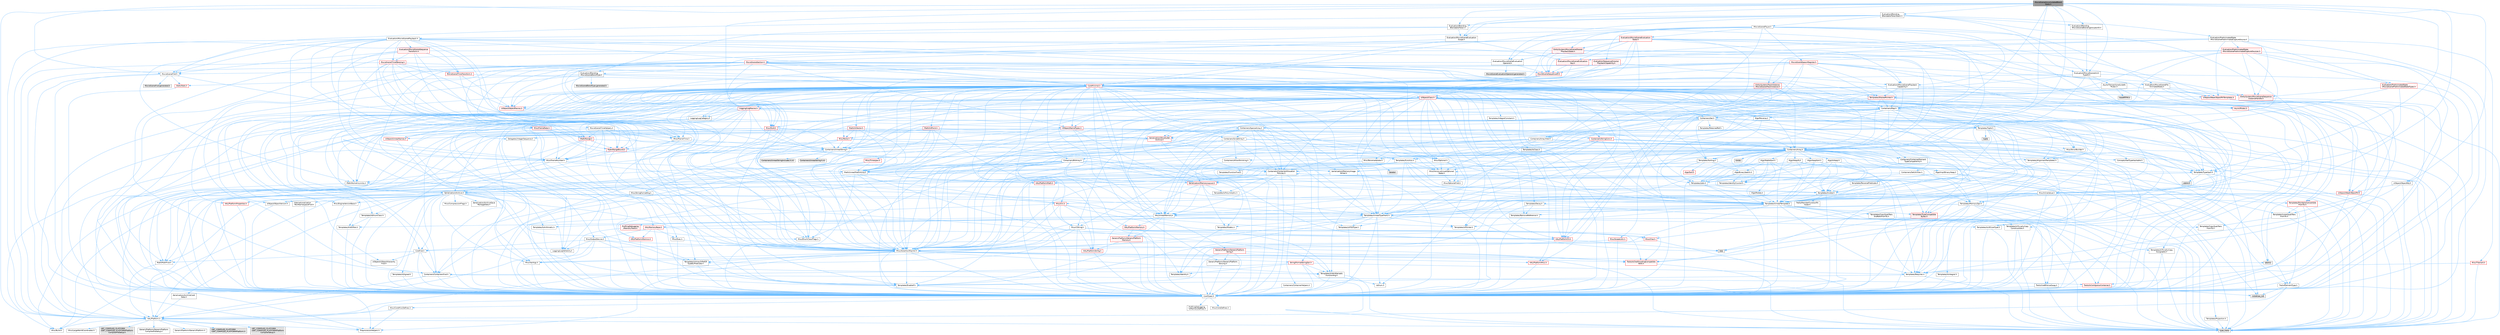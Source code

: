 digraph "MovieSceneAccumulatedBlendState.h"
{
 // INTERACTIVE_SVG=YES
 // LATEX_PDF_SIZE
  bgcolor="transparent";
  edge [fontname=Helvetica,fontsize=10,labelfontname=Helvetica,labelfontsize=10];
  node [fontname=Helvetica,fontsize=10,shape=box,height=0.2,width=0.4];
  Node1 [id="Node000001",label="MovieSceneAccumulatedBlend\lState.h",height=0.2,width=0.4,color="gray40", fillcolor="grey60", style="filled", fontcolor="black",tooltip=" "];
  Node1 -> Node2 [id="edge1_Node000001_Node000002",color="steelblue1",style="solid",tooltip=" "];
  Node2 [id="Node000002",label="Containers/Array.h",height=0.2,width=0.4,color="grey40", fillcolor="white", style="filled",URL="$df/dd0/Array_8h.html",tooltip=" "];
  Node2 -> Node3 [id="edge2_Node000002_Node000003",color="steelblue1",style="solid",tooltip=" "];
  Node3 [id="Node000003",label="CoreTypes.h",height=0.2,width=0.4,color="grey40", fillcolor="white", style="filled",URL="$dc/dec/CoreTypes_8h.html",tooltip=" "];
  Node3 -> Node4 [id="edge3_Node000003_Node000004",color="steelblue1",style="solid",tooltip=" "];
  Node4 [id="Node000004",label="HAL/Platform.h",height=0.2,width=0.4,color="grey40", fillcolor="white", style="filled",URL="$d9/dd0/Platform_8h.html",tooltip=" "];
  Node4 -> Node5 [id="edge4_Node000004_Node000005",color="steelblue1",style="solid",tooltip=" "];
  Node5 [id="Node000005",label="Misc/Build.h",height=0.2,width=0.4,color="grey40", fillcolor="white", style="filled",URL="$d3/dbb/Build_8h.html",tooltip=" "];
  Node4 -> Node6 [id="edge5_Node000004_Node000006",color="steelblue1",style="solid",tooltip=" "];
  Node6 [id="Node000006",label="Misc/LargeWorldCoordinates.h",height=0.2,width=0.4,color="grey40", fillcolor="white", style="filled",URL="$d2/dcb/LargeWorldCoordinates_8h.html",tooltip=" "];
  Node4 -> Node7 [id="edge6_Node000004_Node000007",color="steelblue1",style="solid",tooltip=" "];
  Node7 [id="Node000007",label="type_traits",height=0.2,width=0.4,color="grey60", fillcolor="#E0E0E0", style="filled",tooltip=" "];
  Node4 -> Node8 [id="edge7_Node000004_Node000008",color="steelblue1",style="solid",tooltip=" "];
  Node8 [id="Node000008",label="PreprocessorHelpers.h",height=0.2,width=0.4,color="grey40", fillcolor="white", style="filled",URL="$db/ddb/PreprocessorHelpers_8h.html",tooltip=" "];
  Node4 -> Node9 [id="edge8_Node000004_Node000009",color="steelblue1",style="solid",tooltip=" "];
  Node9 [id="Node000009",label="UBT_COMPILED_PLATFORM\l/UBT_COMPILED_PLATFORMPlatform\lCompilerPreSetup.h",height=0.2,width=0.4,color="grey60", fillcolor="#E0E0E0", style="filled",tooltip=" "];
  Node4 -> Node10 [id="edge9_Node000004_Node000010",color="steelblue1",style="solid",tooltip=" "];
  Node10 [id="Node000010",label="GenericPlatform/GenericPlatform\lCompilerPreSetup.h",height=0.2,width=0.4,color="grey40", fillcolor="white", style="filled",URL="$d9/dc8/GenericPlatformCompilerPreSetup_8h.html",tooltip=" "];
  Node4 -> Node11 [id="edge10_Node000004_Node000011",color="steelblue1",style="solid",tooltip=" "];
  Node11 [id="Node000011",label="GenericPlatform/GenericPlatform.h",height=0.2,width=0.4,color="grey40", fillcolor="white", style="filled",URL="$d6/d84/GenericPlatform_8h.html",tooltip=" "];
  Node4 -> Node12 [id="edge11_Node000004_Node000012",color="steelblue1",style="solid",tooltip=" "];
  Node12 [id="Node000012",label="UBT_COMPILED_PLATFORM\l/UBT_COMPILED_PLATFORMPlatform.h",height=0.2,width=0.4,color="grey60", fillcolor="#E0E0E0", style="filled",tooltip=" "];
  Node4 -> Node13 [id="edge12_Node000004_Node000013",color="steelblue1",style="solid",tooltip=" "];
  Node13 [id="Node000013",label="UBT_COMPILED_PLATFORM\l/UBT_COMPILED_PLATFORMPlatform\lCompilerSetup.h",height=0.2,width=0.4,color="grey60", fillcolor="#E0E0E0", style="filled",tooltip=" "];
  Node3 -> Node14 [id="edge13_Node000003_Node000014",color="steelblue1",style="solid",tooltip=" "];
  Node14 [id="Node000014",label="ProfilingDebugging\l/UMemoryDefines.h",height=0.2,width=0.4,color="grey40", fillcolor="white", style="filled",URL="$d2/da2/UMemoryDefines_8h.html",tooltip=" "];
  Node3 -> Node15 [id="edge14_Node000003_Node000015",color="steelblue1",style="solid",tooltip=" "];
  Node15 [id="Node000015",label="Misc/CoreMiscDefines.h",height=0.2,width=0.4,color="grey40", fillcolor="white", style="filled",URL="$da/d38/CoreMiscDefines_8h.html",tooltip=" "];
  Node15 -> Node4 [id="edge15_Node000015_Node000004",color="steelblue1",style="solid",tooltip=" "];
  Node15 -> Node8 [id="edge16_Node000015_Node000008",color="steelblue1",style="solid",tooltip=" "];
  Node3 -> Node16 [id="edge17_Node000003_Node000016",color="steelblue1",style="solid",tooltip=" "];
  Node16 [id="Node000016",label="Misc/CoreDefines.h",height=0.2,width=0.4,color="grey40", fillcolor="white", style="filled",URL="$d3/dd2/CoreDefines_8h.html",tooltip=" "];
  Node2 -> Node17 [id="edge18_Node000002_Node000017",color="steelblue1",style="solid",tooltip=" "];
  Node17 [id="Node000017",label="Misc/AssertionMacros.h",height=0.2,width=0.4,color="grey40", fillcolor="white", style="filled",URL="$d0/dfa/AssertionMacros_8h.html",tooltip=" "];
  Node17 -> Node3 [id="edge19_Node000017_Node000003",color="steelblue1",style="solid",tooltip=" "];
  Node17 -> Node4 [id="edge20_Node000017_Node000004",color="steelblue1",style="solid",tooltip=" "];
  Node17 -> Node18 [id="edge21_Node000017_Node000018",color="steelblue1",style="solid",tooltip=" "];
  Node18 [id="Node000018",label="HAL/PlatformMisc.h",height=0.2,width=0.4,color="red", fillcolor="#FFF0F0", style="filled",URL="$d0/df5/PlatformMisc_8h.html",tooltip=" "];
  Node18 -> Node3 [id="edge22_Node000018_Node000003",color="steelblue1",style="solid",tooltip=" "];
  Node17 -> Node8 [id="edge23_Node000017_Node000008",color="steelblue1",style="solid",tooltip=" "];
  Node17 -> Node54 [id="edge24_Node000017_Node000054",color="steelblue1",style="solid",tooltip=" "];
  Node54 [id="Node000054",label="Templates/EnableIf.h",height=0.2,width=0.4,color="grey40", fillcolor="white", style="filled",URL="$d7/d60/EnableIf_8h.html",tooltip=" "];
  Node54 -> Node3 [id="edge25_Node000054_Node000003",color="steelblue1",style="solid",tooltip=" "];
  Node17 -> Node55 [id="edge26_Node000017_Node000055",color="steelblue1",style="solid",tooltip=" "];
  Node55 [id="Node000055",label="Templates/IsArrayOrRefOf\lTypeByPredicate.h",height=0.2,width=0.4,color="grey40", fillcolor="white", style="filled",URL="$d6/da1/IsArrayOrRefOfTypeByPredicate_8h.html",tooltip=" "];
  Node55 -> Node3 [id="edge27_Node000055_Node000003",color="steelblue1",style="solid",tooltip=" "];
  Node17 -> Node56 [id="edge28_Node000017_Node000056",color="steelblue1",style="solid",tooltip=" "];
  Node56 [id="Node000056",label="Templates/IsValidVariadic\lFunctionArg.h",height=0.2,width=0.4,color="grey40", fillcolor="white", style="filled",URL="$d0/dc8/IsValidVariadicFunctionArg_8h.html",tooltip=" "];
  Node56 -> Node3 [id="edge29_Node000056_Node000003",color="steelblue1",style="solid",tooltip=" "];
  Node56 -> Node57 [id="edge30_Node000056_Node000057",color="steelblue1",style="solid",tooltip=" "];
  Node57 [id="Node000057",label="IsEnum.h",height=0.2,width=0.4,color="grey40", fillcolor="white", style="filled",URL="$d4/de5/IsEnum_8h.html",tooltip=" "];
  Node56 -> Node7 [id="edge31_Node000056_Node000007",color="steelblue1",style="solid",tooltip=" "];
  Node17 -> Node58 [id="edge32_Node000017_Node000058",color="steelblue1",style="solid",tooltip=" "];
  Node58 [id="Node000058",label="Traits/IsCharEncodingCompatible\lWith.h",height=0.2,width=0.4,color="red", fillcolor="#FFF0F0", style="filled",URL="$df/dd1/IsCharEncodingCompatibleWith_8h.html",tooltip=" "];
  Node58 -> Node7 [id="edge33_Node000058_Node000007",color="steelblue1",style="solid",tooltip=" "];
  Node17 -> Node60 [id="edge34_Node000017_Node000060",color="steelblue1",style="solid",tooltip=" "];
  Node60 [id="Node000060",label="Misc/VarArgs.h",height=0.2,width=0.4,color="grey40", fillcolor="white", style="filled",URL="$d5/d6f/VarArgs_8h.html",tooltip=" "];
  Node60 -> Node3 [id="edge35_Node000060_Node000003",color="steelblue1",style="solid",tooltip=" "];
  Node17 -> Node61 [id="edge36_Node000017_Node000061",color="steelblue1",style="solid",tooltip=" "];
  Node61 [id="Node000061",label="String/FormatStringSan.h",height=0.2,width=0.4,color="red", fillcolor="#FFF0F0", style="filled",URL="$d3/d8b/FormatStringSan_8h.html",tooltip=" "];
  Node61 -> Node7 [id="edge37_Node000061_Node000007",color="steelblue1",style="solid",tooltip=" "];
  Node61 -> Node3 [id="edge38_Node000061_Node000003",color="steelblue1",style="solid",tooltip=" "];
  Node61 -> Node62 [id="edge39_Node000061_Node000062",color="steelblue1",style="solid",tooltip=" "];
  Node62 [id="Node000062",label="Templates/Requires.h",height=0.2,width=0.4,color="grey40", fillcolor="white", style="filled",URL="$dc/d96/Requires_8h.html",tooltip=" "];
  Node62 -> Node54 [id="edge40_Node000062_Node000054",color="steelblue1",style="solid",tooltip=" "];
  Node62 -> Node7 [id="edge41_Node000062_Node000007",color="steelblue1",style="solid",tooltip=" "];
  Node61 -> Node63 [id="edge42_Node000061_Node000063",color="steelblue1",style="solid",tooltip=" "];
  Node63 [id="Node000063",label="Templates/Identity.h",height=0.2,width=0.4,color="grey40", fillcolor="white", style="filled",URL="$d0/dd5/Identity_8h.html",tooltip=" "];
  Node61 -> Node56 [id="edge43_Node000061_Node000056",color="steelblue1",style="solid",tooltip=" "];
  Node61 -> Node26 [id="edge44_Node000061_Node000026",color="steelblue1",style="solid",tooltip=" "];
  Node26 [id="Node000026",label="Containers/ContainersFwd.h",height=0.2,width=0.4,color="grey40", fillcolor="white", style="filled",URL="$d4/d0a/ContainersFwd_8h.html",tooltip=" "];
  Node26 -> Node4 [id="edge45_Node000026_Node000004",color="steelblue1",style="solid",tooltip=" "];
  Node26 -> Node3 [id="edge46_Node000026_Node000003",color="steelblue1",style="solid",tooltip=" "];
  Node26 -> Node23 [id="edge47_Node000026_Node000023",color="steelblue1",style="solid",tooltip=" "];
  Node23 [id="Node000023",label="Traits/IsContiguousContainer.h",height=0.2,width=0.4,color="red", fillcolor="#FFF0F0", style="filled",URL="$d5/d3c/IsContiguousContainer_8h.html",tooltip=" "];
  Node23 -> Node3 [id="edge48_Node000023_Node000003",color="steelblue1",style="solid",tooltip=" "];
  Node23 -> Node22 [id="edge49_Node000023_Node000022",color="steelblue1",style="solid",tooltip=" "];
  Node22 [id="Node000022",label="initializer_list",height=0.2,width=0.4,color="grey60", fillcolor="#E0E0E0", style="filled",tooltip=" "];
  Node17 -> Node67 [id="edge50_Node000017_Node000067",color="steelblue1",style="solid",tooltip=" "];
  Node67 [id="Node000067",label="atomic",height=0.2,width=0.4,color="grey60", fillcolor="#E0E0E0", style="filled",tooltip=" "];
  Node2 -> Node68 [id="edge51_Node000002_Node000068",color="steelblue1",style="solid",tooltip=" "];
  Node68 [id="Node000068",label="Misc/IntrusiveUnsetOptional\lState.h",height=0.2,width=0.4,color="grey40", fillcolor="white", style="filled",URL="$d2/d0a/IntrusiveUnsetOptionalState_8h.html",tooltip=" "];
  Node68 -> Node69 [id="edge52_Node000068_Node000069",color="steelblue1",style="solid",tooltip=" "];
  Node69 [id="Node000069",label="Misc/OptionalFwd.h",height=0.2,width=0.4,color="grey40", fillcolor="white", style="filled",URL="$dc/d50/OptionalFwd_8h.html",tooltip=" "];
  Node2 -> Node70 [id="edge53_Node000002_Node000070",color="steelblue1",style="solid",tooltip=" "];
  Node70 [id="Node000070",label="Misc/ReverseIterate.h",height=0.2,width=0.4,color="grey40", fillcolor="white", style="filled",URL="$db/de3/ReverseIterate_8h.html",tooltip=" "];
  Node70 -> Node4 [id="edge54_Node000070_Node000004",color="steelblue1",style="solid",tooltip=" "];
  Node70 -> Node71 [id="edge55_Node000070_Node000071",color="steelblue1",style="solid",tooltip=" "];
  Node71 [id="Node000071",label="iterator",height=0.2,width=0.4,color="grey60", fillcolor="#E0E0E0", style="filled",tooltip=" "];
  Node2 -> Node72 [id="edge56_Node000002_Node000072",color="steelblue1",style="solid",tooltip=" "];
  Node72 [id="Node000072",label="HAL/UnrealMemory.h",height=0.2,width=0.4,color="grey40", fillcolor="white", style="filled",URL="$d9/d96/UnrealMemory_8h.html",tooltip=" "];
  Node72 -> Node3 [id="edge57_Node000072_Node000003",color="steelblue1",style="solid",tooltip=" "];
  Node72 -> Node73 [id="edge58_Node000072_Node000073",color="steelblue1",style="solid",tooltip=" "];
  Node73 [id="Node000073",label="GenericPlatform/GenericPlatform\lMemory.h",height=0.2,width=0.4,color="red", fillcolor="#FFF0F0", style="filled",URL="$dd/d22/GenericPlatformMemory_8h.html",tooltip=" "];
  Node73 -> Node25 [id="edge59_Node000073_Node000025",color="steelblue1",style="solid",tooltip=" "];
  Node25 [id="Node000025",label="CoreFwd.h",height=0.2,width=0.4,color="grey40", fillcolor="white", style="filled",URL="$d1/d1e/CoreFwd_8h.html",tooltip=" "];
  Node25 -> Node3 [id="edge60_Node000025_Node000003",color="steelblue1",style="solid",tooltip=" "];
  Node25 -> Node26 [id="edge61_Node000025_Node000026",color="steelblue1",style="solid",tooltip=" "];
  Node25 -> Node27 [id="edge62_Node000025_Node000027",color="steelblue1",style="solid",tooltip=" "];
  Node27 [id="Node000027",label="Math/MathFwd.h",height=0.2,width=0.4,color="grey40", fillcolor="white", style="filled",URL="$d2/d10/MathFwd_8h.html",tooltip=" "];
  Node27 -> Node4 [id="edge63_Node000027_Node000004",color="steelblue1",style="solid",tooltip=" "];
  Node25 -> Node28 [id="edge64_Node000025_Node000028",color="steelblue1",style="solid",tooltip=" "];
  Node28 [id="Node000028",label="UObject/UObjectHierarchy\lFwd.h",height=0.2,width=0.4,color="grey40", fillcolor="white", style="filled",URL="$d3/d13/UObjectHierarchyFwd_8h.html",tooltip=" "];
  Node73 -> Node3 [id="edge65_Node000073_Node000003",color="steelblue1",style="solid",tooltip=" "];
  Node73 -> Node74 [id="edge66_Node000073_Node000074",color="steelblue1",style="solid",tooltip=" "];
  Node74 [id="Node000074",label="HAL/PlatformString.h",height=0.2,width=0.4,color="red", fillcolor="#FFF0F0", style="filled",URL="$db/db5/PlatformString_8h.html",tooltip=" "];
  Node74 -> Node3 [id="edge67_Node000074_Node000003",color="steelblue1",style="solid",tooltip=" "];
  Node72 -> Node76 [id="edge68_Node000072_Node000076",color="steelblue1",style="solid",tooltip=" "];
  Node76 [id="Node000076",label="HAL/MemoryBase.h",height=0.2,width=0.4,color="red", fillcolor="#FFF0F0", style="filled",URL="$d6/d9f/MemoryBase_8h.html",tooltip=" "];
  Node76 -> Node3 [id="edge69_Node000076_Node000003",color="steelblue1",style="solid",tooltip=" "];
  Node76 -> Node47 [id="edge70_Node000076_Node000047",color="steelblue1",style="solid",tooltip=" "];
  Node47 [id="Node000047",label="HAL/PlatformAtomics.h",height=0.2,width=0.4,color="red", fillcolor="#FFF0F0", style="filled",URL="$d3/d36/PlatformAtomics_8h.html",tooltip=" "];
  Node47 -> Node3 [id="edge71_Node000047_Node000003",color="steelblue1",style="solid",tooltip=" "];
  Node76 -> Node30 [id="edge72_Node000076_Node000030",color="steelblue1",style="solid",tooltip=" "];
  Node30 [id="Node000030",label="HAL/PlatformCrt.h",height=0.2,width=0.4,color="red", fillcolor="#FFF0F0", style="filled",URL="$d8/d75/PlatformCrt_8h.html",tooltip=" "];
  Node30 -> Node31 [id="edge73_Node000030_Node000031",color="steelblue1",style="solid",tooltip=" "];
  Node31 [id="Node000031",label="new",height=0.2,width=0.4,color="grey60", fillcolor="#E0E0E0", style="filled",tooltip=" "];
  Node76 -> Node77 [id="edge74_Node000076_Node000077",color="steelblue1",style="solid",tooltip=" "];
  Node77 [id="Node000077",label="Misc/Exec.h",height=0.2,width=0.4,color="grey40", fillcolor="white", style="filled",URL="$de/ddb/Exec_8h.html",tooltip=" "];
  Node77 -> Node3 [id="edge75_Node000077_Node000003",color="steelblue1",style="solid",tooltip=" "];
  Node77 -> Node17 [id="edge76_Node000077_Node000017",color="steelblue1",style="solid",tooltip=" "];
  Node76 -> Node78 [id="edge77_Node000076_Node000078",color="steelblue1",style="solid",tooltip=" "];
  Node78 [id="Node000078",label="Misc/OutputDevice.h",height=0.2,width=0.4,color="grey40", fillcolor="white", style="filled",URL="$d7/d32/OutputDevice_8h.html",tooltip=" "];
  Node78 -> Node25 [id="edge78_Node000078_Node000025",color="steelblue1",style="solid",tooltip=" "];
  Node78 -> Node3 [id="edge79_Node000078_Node000003",color="steelblue1",style="solid",tooltip=" "];
  Node78 -> Node79 [id="edge80_Node000078_Node000079",color="steelblue1",style="solid",tooltip=" "];
  Node79 [id="Node000079",label="Logging/LogVerbosity.h",height=0.2,width=0.4,color="grey40", fillcolor="white", style="filled",URL="$d2/d8f/LogVerbosity_8h.html",tooltip=" "];
  Node79 -> Node3 [id="edge81_Node000079_Node000003",color="steelblue1",style="solid",tooltip=" "];
  Node78 -> Node60 [id="edge82_Node000078_Node000060",color="steelblue1",style="solid",tooltip=" "];
  Node78 -> Node55 [id="edge83_Node000078_Node000055",color="steelblue1",style="solid",tooltip=" "];
  Node78 -> Node56 [id="edge84_Node000078_Node000056",color="steelblue1",style="solid",tooltip=" "];
  Node78 -> Node58 [id="edge85_Node000078_Node000058",color="steelblue1",style="solid",tooltip=" "];
  Node72 -> Node89 [id="edge86_Node000072_Node000089",color="steelblue1",style="solid",tooltip=" "];
  Node89 [id="Node000089",label="HAL/PlatformMemory.h",height=0.2,width=0.4,color="red", fillcolor="#FFF0F0", style="filled",URL="$de/d68/PlatformMemory_8h.html",tooltip=" "];
  Node89 -> Node3 [id="edge87_Node000089_Node000003",color="steelblue1",style="solid",tooltip=" "];
  Node89 -> Node73 [id="edge88_Node000089_Node000073",color="steelblue1",style="solid",tooltip=" "];
  Node72 -> Node91 [id="edge89_Node000072_Node000091",color="steelblue1",style="solid",tooltip=" "];
  Node91 [id="Node000091",label="ProfilingDebugging\l/MemoryTrace.h",height=0.2,width=0.4,color="red", fillcolor="#FFF0F0", style="filled",URL="$da/dd7/MemoryTrace_8h.html",tooltip=" "];
  Node91 -> Node4 [id="edge90_Node000091_Node000004",color="steelblue1",style="solid",tooltip=" "];
  Node91 -> Node42 [id="edge91_Node000091_Node000042",color="steelblue1",style="solid",tooltip=" "];
  Node42 [id="Node000042",label="Misc/EnumClassFlags.h",height=0.2,width=0.4,color="grey40", fillcolor="white", style="filled",URL="$d8/de7/EnumClassFlags_8h.html",tooltip=" "];
  Node72 -> Node92 [id="edge92_Node000072_Node000092",color="steelblue1",style="solid",tooltip=" "];
  Node92 [id="Node000092",label="Templates/IsPointer.h",height=0.2,width=0.4,color="grey40", fillcolor="white", style="filled",URL="$d7/d05/IsPointer_8h.html",tooltip=" "];
  Node92 -> Node3 [id="edge93_Node000092_Node000003",color="steelblue1",style="solid",tooltip=" "];
  Node2 -> Node93 [id="edge94_Node000002_Node000093",color="steelblue1",style="solid",tooltip=" "];
  Node93 [id="Node000093",label="Templates/UnrealTypeTraits.h",height=0.2,width=0.4,color="grey40", fillcolor="white", style="filled",URL="$d2/d2d/UnrealTypeTraits_8h.html",tooltip=" "];
  Node93 -> Node3 [id="edge95_Node000093_Node000003",color="steelblue1",style="solid",tooltip=" "];
  Node93 -> Node92 [id="edge96_Node000093_Node000092",color="steelblue1",style="solid",tooltip=" "];
  Node93 -> Node17 [id="edge97_Node000093_Node000017",color="steelblue1",style="solid",tooltip=" "];
  Node93 -> Node85 [id="edge98_Node000093_Node000085",color="steelblue1",style="solid",tooltip=" "];
  Node85 [id="Node000085",label="Templates/AndOrNot.h",height=0.2,width=0.4,color="grey40", fillcolor="white", style="filled",URL="$db/d0a/AndOrNot_8h.html",tooltip=" "];
  Node85 -> Node3 [id="edge99_Node000085_Node000003",color="steelblue1",style="solid",tooltip=" "];
  Node93 -> Node54 [id="edge100_Node000093_Node000054",color="steelblue1",style="solid",tooltip=" "];
  Node93 -> Node94 [id="edge101_Node000093_Node000094",color="steelblue1",style="solid",tooltip=" "];
  Node94 [id="Node000094",label="Templates/IsArithmetic.h",height=0.2,width=0.4,color="grey40", fillcolor="white", style="filled",URL="$d2/d5d/IsArithmetic_8h.html",tooltip=" "];
  Node94 -> Node3 [id="edge102_Node000094_Node000003",color="steelblue1",style="solid",tooltip=" "];
  Node93 -> Node57 [id="edge103_Node000093_Node000057",color="steelblue1",style="solid",tooltip=" "];
  Node93 -> Node95 [id="edge104_Node000093_Node000095",color="steelblue1",style="solid",tooltip=" "];
  Node95 [id="Node000095",label="Templates/Models.h",height=0.2,width=0.4,color="grey40", fillcolor="white", style="filled",URL="$d3/d0c/Models_8h.html",tooltip=" "];
  Node95 -> Node63 [id="edge105_Node000095_Node000063",color="steelblue1",style="solid",tooltip=" "];
  Node93 -> Node96 [id="edge106_Node000093_Node000096",color="steelblue1",style="solid",tooltip=" "];
  Node96 [id="Node000096",label="Templates/IsPODType.h",height=0.2,width=0.4,color="grey40", fillcolor="white", style="filled",URL="$d7/db1/IsPODType_8h.html",tooltip=" "];
  Node96 -> Node3 [id="edge107_Node000096_Node000003",color="steelblue1",style="solid",tooltip=" "];
  Node93 -> Node97 [id="edge108_Node000093_Node000097",color="steelblue1",style="solid",tooltip=" "];
  Node97 [id="Node000097",label="Templates/IsUECoreType.h",height=0.2,width=0.4,color="grey40", fillcolor="white", style="filled",URL="$d1/db8/IsUECoreType_8h.html",tooltip=" "];
  Node97 -> Node3 [id="edge109_Node000097_Node000003",color="steelblue1",style="solid",tooltip=" "];
  Node97 -> Node7 [id="edge110_Node000097_Node000007",color="steelblue1",style="solid",tooltip=" "];
  Node93 -> Node86 [id="edge111_Node000093_Node000086",color="steelblue1",style="solid",tooltip=" "];
  Node86 [id="Node000086",label="Templates/IsTriviallyCopy\lConstructible.h",height=0.2,width=0.4,color="grey40", fillcolor="white", style="filled",URL="$d3/d78/IsTriviallyCopyConstructible_8h.html",tooltip=" "];
  Node86 -> Node3 [id="edge112_Node000086_Node000003",color="steelblue1",style="solid",tooltip=" "];
  Node86 -> Node7 [id="edge113_Node000086_Node000007",color="steelblue1",style="solid",tooltip=" "];
  Node2 -> Node98 [id="edge114_Node000002_Node000098",color="steelblue1",style="solid",tooltip=" "];
  Node98 [id="Node000098",label="Templates/UnrealTemplate.h",height=0.2,width=0.4,color="grey40", fillcolor="white", style="filled",URL="$d4/d24/UnrealTemplate_8h.html",tooltip=" "];
  Node98 -> Node3 [id="edge115_Node000098_Node000003",color="steelblue1",style="solid",tooltip=" "];
  Node98 -> Node92 [id="edge116_Node000098_Node000092",color="steelblue1",style="solid",tooltip=" "];
  Node98 -> Node72 [id="edge117_Node000098_Node000072",color="steelblue1",style="solid",tooltip=" "];
  Node98 -> Node99 [id="edge118_Node000098_Node000099",color="steelblue1",style="solid",tooltip=" "];
  Node99 [id="Node000099",label="Templates/CopyQualifiers\lAndRefsFromTo.h",height=0.2,width=0.4,color="grey40", fillcolor="white", style="filled",URL="$d3/db3/CopyQualifiersAndRefsFromTo_8h.html",tooltip=" "];
  Node99 -> Node100 [id="edge119_Node000099_Node000100",color="steelblue1",style="solid",tooltip=" "];
  Node100 [id="Node000100",label="Templates/CopyQualifiers\lFromTo.h",height=0.2,width=0.4,color="grey40", fillcolor="white", style="filled",URL="$d5/db4/CopyQualifiersFromTo_8h.html",tooltip=" "];
  Node98 -> Node93 [id="edge120_Node000098_Node000093",color="steelblue1",style="solid",tooltip=" "];
  Node98 -> Node101 [id="edge121_Node000098_Node000101",color="steelblue1",style="solid",tooltip=" "];
  Node101 [id="Node000101",label="Templates/RemoveReference.h",height=0.2,width=0.4,color="grey40", fillcolor="white", style="filled",URL="$da/dbe/RemoveReference_8h.html",tooltip=" "];
  Node101 -> Node3 [id="edge122_Node000101_Node000003",color="steelblue1",style="solid",tooltip=" "];
  Node98 -> Node62 [id="edge123_Node000098_Node000062",color="steelblue1",style="solid",tooltip=" "];
  Node98 -> Node102 [id="edge124_Node000098_Node000102",color="steelblue1",style="solid",tooltip=" "];
  Node102 [id="Node000102",label="Templates/TypeCompatible\lBytes.h",height=0.2,width=0.4,color="red", fillcolor="#FFF0F0", style="filled",URL="$df/d0a/TypeCompatibleBytes_8h.html",tooltip=" "];
  Node102 -> Node3 [id="edge125_Node000102_Node000003",color="steelblue1",style="solid",tooltip=" "];
  Node102 -> Node31 [id="edge126_Node000102_Node000031",color="steelblue1",style="solid",tooltip=" "];
  Node102 -> Node7 [id="edge127_Node000102_Node000007",color="steelblue1",style="solid",tooltip=" "];
  Node98 -> Node63 [id="edge128_Node000098_Node000063",color="steelblue1",style="solid",tooltip=" "];
  Node98 -> Node23 [id="edge129_Node000098_Node000023",color="steelblue1",style="solid",tooltip=" "];
  Node98 -> Node103 [id="edge130_Node000098_Node000103",color="steelblue1",style="solid",tooltip=" "];
  Node103 [id="Node000103",label="Traits/UseBitwiseSwap.h",height=0.2,width=0.4,color="grey40", fillcolor="white", style="filled",URL="$db/df3/UseBitwiseSwap_8h.html",tooltip=" "];
  Node103 -> Node3 [id="edge131_Node000103_Node000003",color="steelblue1",style="solid",tooltip=" "];
  Node103 -> Node7 [id="edge132_Node000103_Node000007",color="steelblue1",style="solid",tooltip=" "];
  Node98 -> Node7 [id="edge133_Node000098_Node000007",color="steelblue1",style="solid",tooltip=" "];
  Node2 -> Node104 [id="edge134_Node000002_Node000104",color="steelblue1",style="solid",tooltip=" "];
  Node104 [id="Node000104",label="Containers/AllowShrinking.h",height=0.2,width=0.4,color="grey40", fillcolor="white", style="filled",URL="$d7/d1a/AllowShrinking_8h.html",tooltip=" "];
  Node104 -> Node3 [id="edge135_Node000104_Node000003",color="steelblue1",style="solid",tooltip=" "];
  Node2 -> Node105 [id="edge136_Node000002_Node000105",color="steelblue1",style="solid",tooltip=" "];
  Node105 [id="Node000105",label="Containers/ContainerAllocation\lPolicies.h",height=0.2,width=0.4,color="grey40", fillcolor="white", style="filled",URL="$d7/dff/ContainerAllocationPolicies_8h.html",tooltip=" "];
  Node105 -> Node3 [id="edge137_Node000105_Node000003",color="steelblue1",style="solid",tooltip=" "];
  Node105 -> Node106 [id="edge138_Node000105_Node000106",color="steelblue1",style="solid",tooltip=" "];
  Node106 [id="Node000106",label="Containers/ContainerHelpers.h",height=0.2,width=0.4,color="grey40", fillcolor="white", style="filled",URL="$d7/d33/ContainerHelpers_8h.html",tooltip=" "];
  Node106 -> Node3 [id="edge139_Node000106_Node000003",color="steelblue1",style="solid",tooltip=" "];
  Node105 -> Node105 [id="edge140_Node000105_Node000105",color="steelblue1",style="solid",tooltip=" "];
  Node105 -> Node107 [id="edge141_Node000105_Node000107",color="steelblue1",style="solid",tooltip=" "];
  Node107 [id="Node000107",label="HAL/PlatformMath.h",height=0.2,width=0.4,color="red", fillcolor="#FFF0F0", style="filled",URL="$dc/d53/PlatformMath_8h.html",tooltip=" "];
  Node107 -> Node3 [id="edge142_Node000107_Node000003",color="steelblue1",style="solid",tooltip=" "];
  Node105 -> Node72 [id="edge143_Node000105_Node000072",color="steelblue1",style="solid",tooltip=" "];
  Node105 -> Node40 [id="edge144_Node000105_Node000040",color="steelblue1",style="solid",tooltip=" "];
  Node40 [id="Node000040",label="Math/NumericLimits.h",height=0.2,width=0.4,color="grey40", fillcolor="white", style="filled",URL="$df/d1b/NumericLimits_8h.html",tooltip=" "];
  Node40 -> Node3 [id="edge145_Node000040_Node000003",color="steelblue1",style="solid",tooltip=" "];
  Node105 -> Node17 [id="edge146_Node000105_Node000017",color="steelblue1",style="solid",tooltip=" "];
  Node105 -> Node115 [id="edge147_Node000105_Node000115",color="steelblue1",style="solid",tooltip=" "];
  Node115 [id="Node000115",label="Templates/IsPolymorphic.h",height=0.2,width=0.4,color="grey40", fillcolor="white", style="filled",URL="$dc/d20/IsPolymorphic_8h.html",tooltip=" "];
  Node105 -> Node116 [id="edge148_Node000105_Node000116",color="steelblue1",style="solid",tooltip=" "];
  Node116 [id="Node000116",label="Templates/MemoryOps.h",height=0.2,width=0.4,color="grey40", fillcolor="white", style="filled",URL="$db/dea/MemoryOps_8h.html",tooltip=" "];
  Node116 -> Node3 [id="edge149_Node000116_Node000003",color="steelblue1",style="solid",tooltip=" "];
  Node116 -> Node72 [id="edge150_Node000116_Node000072",color="steelblue1",style="solid",tooltip=" "];
  Node116 -> Node87 [id="edge151_Node000116_Node000087",color="steelblue1",style="solid",tooltip=" "];
  Node87 [id="Node000087",label="Templates/IsTriviallyCopy\lAssignable.h",height=0.2,width=0.4,color="grey40", fillcolor="white", style="filled",URL="$d2/df2/IsTriviallyCopyAssignable_8h.html",tooltip=" "];
  Node87 -> Node3 [id="edge152_Node000087_Node000003",color="steelblue1",style="solid",tooltip=" "];
  Node87 -> Node7 [id="edge153_Node000087_Node000007",color="steelblue1",style="solid",tooltip=" "];
  Node116 -> Node86 [id="edge154_Node000116_Node000086",color="steelblue1",style="solid",tooltip=" "];
  Node116 -> Node62 [id="edge155_Node000116_Node000062",color="steelblue1",style="solid",tooltip=" "];
  Node116 -> Node93 [id="edge156_Node000116_Node000093",color="steelblue1",style="solid",tooltip=" "];
  Node116 -> Node103 [id="edge157_Node000116_Node000103",color="steelblue1",style="solid",tooltip=" "];
  Node116 -> Node31 [id="edge158_Node000116_Node000031",color="steelblue1",style="solid",tooltip=" "];
  Node116 -> Node7 [id="edge159_Node000116_Node000007",color="steelblue1",style="solid",tooltip=" "];
  Node105 -> Node102 [id="edge160_Node000105_Node000102",color="steelblue1",style="solid",tooltip=" "];
  Node105 -> Node7 [id="edge161_Node000105_Node000007",color="steelblue1",style="solid",tooltip=" "];
  Node2 -> Node117 [id="edge162_Node000002_Node000117",color="steelblue1",style="solid",tooltip=" "];
  Node117 [id="Node000117",label="Containers/ContainerElement\lTypeCompatibility.h",height=0.2,width=0.4,color="grey40", fillcolor="white", style="filled",URL="$df/ddf/ContainerElementTypeCompatibility_8h.html",tooltip=" "];
  Node117 -> Node3 [id="edge163_Node000117_Node000003",color="steelblue1",style="solid",tooltip=" "];
  Node117 -> Node93 [id="edge164_Node000117_Node000093",color="steelblue1",style="solid",tooltip=" "];
  Node2 -> Node118 [id="edge165_Node000002_Node000118",color="steelblue1",style="solid",tooltip=" "];
  Node118 [id="Node000118",label="Serialization/Archive.h",height=0.2,width=0.4,color="grey40", fillcolor="white", style="filled",URL="$d7/d3b/Archive_8h.html",tooltip=" "];
  Node118 -> Node25 [id="edge166_Node000118_Node000025",color="steelblue1",style="solid",tooltip=" "];
  Node118 -> Node3 [id="edge167_Node000118_Node000003",color="steelblue1",style="solid",tooltip=" "];
  Node118 -> Node119 [id="edge168_Node000118_Node000119",color="steelblue1",style="solid",tooltip=" "];
  Node119 [id="Node000119",label="HAL/PlatformProperties.h",height=0.2,width=0.4,color="red", fillcolor="#FFF0F0", style="filled",URL="$d9/db0/PlatformProperties_8h.html",tooltip=" "];
  Node119 -> Node3 [id="edge169_Node000119_Node000003",color="steelblue1",style="solid",tooltip=" "];
  Node118 -> Node122 [id="edge170_Node000118_Node000122",color="steelblue1",style="solid",tooltip=" "];
  Node122 [id="Node000122",label="Internationalization\l/TextNamespaceFwd.h",height=0.2,width=0.4,color="grey40", fillcolor="white", style="filled",URL="$d8/d97/TextNamespaceFwd_8h.html",tooltip=" "];
  Node122 -> Node3 [id="edge171_Node000122_Node000003",color="steelblue1",style="solid",tooltip=" "];
  Node118 -> Node27 [id="edge172_Node000118_Node000027",color="steelblue1",style="solid",tooltip=" "];
  Node118 -> Node17 [id="edge173_Node000118_Node000017",color="steelblue1",style="solid",tooltip=" "];
  Node118 -> Node5 [id="edge174_Node000118_Node000005",color="steelblue1",style="solid",tooltip=" "];
  Node118 -> Node41 [id="edge175_Node000118_Node000041",color="steelblue1",style="solid",tooltip=" "];
  Node41 [id="Node000041",label="Misc/CompressionFlags.h",height=0.2,width=0.4,color="grey40", fillcolor="white", style="filled",URL="$d9/d76/CompressionFlags_8h.html",tooltip=" "];
  Node118 -> Node123 [id="edge176_Node000118_Node000123",color="steelblue1",style="solid",tooltip=" "];
  Node123 [id="Node000123",label="Misc/EngineVersionBase.h",height=0.2,width=0.4,color="grey40", fillcolor="white", style="filled",URL="$d5/d2b/EngineVersionBase_8h.html",tooltip=" "];
  Node123 -> Node3 [id="edge177_Node000123_Node000003",color="steelblue1",style="solid",tooltip=" "];
  Node118 -> Node60 [id="edge178_Node000118_Node000060",color="steelblue1",style="solid",tooltip=" "];
  Node118 -> Node124 [id="edge179_Node000118_Node000124",color="steelblue1",style="solid",tooltip=" "];
  Node124 [id="Node000124",label="Serialization/ArchiveCook\lData.h",height=0.2,width=0.4,color="grey40", fillcolor="white", style="filled",URL="$dc/db6/ArchiveCookData_8h.html",tooltip=" "];
  Node124 -> Node4 [id="edge180_Node000124_Node000004",color="steelblue1",style="solid",tooltip=" "];
  Node118 -> Node125 [id="edge181_Node000118_Node000125",color="steelblue1",style="solid",tooltip=" "];
  Node125 [id="Node000125",label="Serialization/ArchiveSave\lPackageData.h",height=0.2,width=0.4,color="grey40", fillcolor="white", style="filled",URL="$d1/d37/ArchiveSavePackageData_8h.html",tooltip=" "];
  Node118 -> Node54 [id="edge182_Node000118_Node000054",color="steelblue1",style="solid",tooltip=" "];
  Node118 -> Node55 [id="edge183_Node000118_Node000055",color="steelblue1",style="solid",tooltip=" "];
  Node118 -> Node126 [id="edge184_Node000118_Node000126",color="steelblue1",style="solid",tooltip=" "];
  Node126 [id="Node000126",label="Templates/IsEnumClass.h",height=0.2,width=0.4,color="grey40", fillcolor="white", style="filled",URL="$d7/d15/IsEnumClass_8h.html",tooltip=" "];
  Node126 -> Node3 [id="edge185_Node000126_Node000003",color="steelblue1",style="solid",tooltip=" "];
  Node126 -> Node85 [id="edge186_Node000126_Node000085",color="steelblue1",style="solid",tooltip=" "];
  Node118 -> Node112 [id="edge187_Node000118_Node000112",color="steelblue1",style="solid",tooltip=" "];
  Node112 [id="Node000112",label="Templates/IsSigned.h",height=0.2,width=0.4,color="grey40", fillcolor="white", style="filled",URL="$d8/dd8/IsSigned_8h.html",tooltip=" "];
  Node112 -> Node3 [id="edge188_Node000112_Node000003",color="steelblue1",style="solid",tooltip=" "];
  Node118 -> Node56 [id="edge189_Node000118_Node000056",color="steelblue1",style="solid",tooltip=" "];
  Node118 -> Node98 [id="edge190_Node000118_Node000098",color="steelblue1",style="solid",tooltip=" "];
  Node118 -> Node58 [id="edge191_Node000118_Node000058",color="steelblue1",style="solid",tooltip=" "];
  Node118 -> Node127 [id="edge192_Node000118_Node000127",color="steelblue1",style="solid",tooltip=" "];
  Node127 [id="Node000127",label="UObject/ObjectVersion.h",height=0.2,width=0.4,color="grey40", fillcolor="white", style="filled",URL="$da/d63/ObjectVersion_8h.html",tooltip=" "];
  Node127 -> Node3 [id="edge193_Node000127_Node000003",color="steelblue1",style="solid",tooltip=" "];
  Node2 -> Node128 [id="edge194_Node000002_Node000128",color="steelblue1",style="solid",tooltip=" "];
  Node128 [id="Node000128",label="Serialization/MemoryImage\lWriter.h",height=0.2,width=0.4,color="grey40", fillcolor="white", style="filled",URL="$d0/d08/MemoryImageWriter_8h.html",tooltip=" "];
  Node128 -> Node3 [id="edge195_Node000128_Node000003",color="steelblue1",style="solid",tooltip=" "];
  Node128 -> Node129 [id="edge196_Node000128_Node000129",color="steelblue1",style="solid",tooltip=" "];
  Node129 [id="Node000129",label="Serialization/MemoryLayout.h",height=0.2,width=0.4,color="red", fillcolor="#FFF0F0", style="filled",URL="$d7/d66/MemoryLayout_8h.html",tooltip=" "];
  Node129 -> Node72 [id="edge197_Node000129_Node000072",color="steelblue1",style="solid",tooltip=" "];
  Node129 -> Node54 [id="edge198_Node000129_Node000054",color="steelblue1",style="solid",tooltip=" "];
  Node129 -> Node115 [id="edge199_Node000129_Node000115",color="steelblue1",style="solid",tooltip=" "];
  Node129 -> Node95 [id="edge200_Node000129_Node000095",color="steelblue1",style="solid",tooltip=" "];
  Node129 -> Node98 [id="edge201_Node000129_Node000098",color="steelblue1",style="solid",tooltip=" "];
  Node2 -> Node142 [id="edge202_Node000002_Node000142",color="steelblue1",style="solid",tooltip=" "];
  Node142 [id="Node000142",label="Algo/Heapify.h",height=0.2,width=0.4,color="grey40", fillcolor="white", style="filled",URL="$d0/d2a/Heapify_8h.html",tooltip=" "];
  Node142 -> Node143 [id="edge203_Node000142_Node000143",color="steelblue1",style="solid",tooltip=" "];
  Node143 [id="Node000143",label="Algo/Impl/BinaryHeap.h",height=0.2,width=0.4,color="grey40", fillcolor="white", style="filled",URL="$d7/da3/Algo_2Impl_2BinaryHeap_8h.html",tooltip=" "];
  Node143 -> Node144 [id="edge204_Node000143_Node000144",color="steelblue1",style="solid",tooltip=" "];
  Node144 [id="Node000144",label="Templates/Invoke.h",height=0.2,width=0.4,color="grey40", fillcolor="white", style="filled",URL="$d7/deb/Invoke_8h.html",tooltip=" "];
  Node144 -> Node3 [id="edge205_Node000144_Node000003",color="steelblue1",style="solid",tooltip=" "];
  Node144 -> Node145 [id="edge206_Node000144_Node000145",color="steelblue1",style="solid",tooltip=" "];
  Node145 [id="Node000145",label="Traits/MemberFunctionPtr\lOuter.h",height=0.2,width=0.4,color="grey40", fillcolor="white", style="filled",URL="$db/da7/MemberFunctionPtrOuter_8h.html",tooltip=" "];
  Node144 -> Node98 [id="edge207_Node000144_Node000098",color="steelblue1",style="solid",tooltip=" "];
  Node144 -> Node7 [id="edge208_Node000144_Node000007",color="steelblue1",style="solid",tooltip=" "];
  Node143 -> Node146 [id="edge209_Node000143_Node000146",color="steelblue1",style="solid",tooltip=" "];
  Node146 [id="Node000146",label="Templates/Projection.h",height=0.2,width=0.4,color="grey40", fillcolor="white", style="filled",URL="$d7/df0/Projection_8h.html",tooltip=" "];
  Node146 -> Node7 [id="edge210_Node000146_Node000007",color="steelblue1",style="solid",tooltip=" "];
  Node143 -> Node147 [id="edge211_Node000143_Node000147",color="steelblue1",style="solid",tooltip=" "];
  Node147 [id="Node000147",label="Templates/ReversePredicate.h",height=0.2,width=0.4,color="grey40", fillcolor="white", style="filled",URL="$d8/d28/ReversePredicate_8h.html",tooltip=" "];
  Node147 -> Node144 [id="edge212_Node000147_Node000144",color="steelblue1",style="solid",tooltip=" "];
  Node147 -> Node98 [id="edge213_Node000147_Node000098",color="steelblue1",style="solid",tooltip=" "];
  Node143 -> Node7 [id="edge214_Node000143_Node000007",color="steelblue1",style="solid",tooltip=" "];
  Node142 -> Node148 [id="edge215_Node000142_Node000148",color="steelblue1",style="solid",tooltip=" "];
  Node148 [id="Node000148",label="Templates/IdentityFunctor.h",height=0.2,width=0.4,color="grey40", fillcolor="white", style="filled",URL="$d7/d2e/IdentityFunctor_8h.html",tooltip=" "];
  Node148 -> Node4 [id="edge216_Node000148_Node000004",color="steelblue1",style="solid",tooltip=" "];
  Node142 -> Node144 [id="edge217_Node000142_Node000144",color="steelblue1",style="solid",tooltip=" "];
  Node142 -> Node149 [id="edge218_Node000142_Node000149",color="steelblue1",style="solid",tooltip=" "];
  Node149 [id="Node000149",label="Templates/Less.h",height=0.2,width=0.4,color="grey40", fillcolor="white", style="filled",URL="$de/dc8/Less_8h.html",tooltip=" "];
  Node149 -> Node3 [id="edge219_Node000149_Node000003",color="steelblue1",style="solid",tooltip=" "];
  Node149 -> Node98 [id="edge220_Node000149_Node000098",color="steelblue1",style="solid",tooltip=" "];
  Node142 -> Node98 [id="edge221_Node000142_Node000098",color="steelblue1",style="solid",tooltip=" "];
  Node2 -> Node150 [id="edge222_Node000002_Node000150",color="steelblue1",style="solid",tooltip=" "];
  Node150 [id="Node000150",label="Algo/HeapSort.h",height=0.2,width=0.4,color="grey40", fillcolor="white", style="filled",URL="$d3/d92/HeapSort_8h.html",tooltip=" "];
  Node150 -> Node143 [id="edge223_Node000150_Node000143",color="steelblue1",style="solid",tooltip=" "];
  Node150 -> Node148 [id="edge224_Node000150_Node000148",color="steelblue1",style="solid",tooltip=" "];
  Node150 -> Node149 [id="edge225_Node000150_Node000149",color="steelblue1",style="solid",tooltip=" "];
  Node150 -> Node98 [id="edge226_Node000150_Node000098",color="steelblue1",style="solid",tooltip=" "];
  Node2 -> Node151 [id="edge227_Node000002_Node000151",color="steelblue1",style="solid",tooltip=" "];
  Node151 [id="Node000151",label="Algo/IsHeap.h",height=0.2,width=0.4,color="grey40", fillcolor="white", style="filled",URL="$de/d32/IsHeap_8h.html",tooltip=" "];
  Node151 -> Node143 [id="edge228_Node000151_Node000143",color="steelblue1",style="solid",tooltip=" "];
  Node151 -> Node148 [id="edge229_Node000151_Node000148",color="steelblue1",style="solid",tooltip=" "];
  Node151 -> Node144 [id="edge230_Node000151_Node000144",color="steelblue1",style="solid",tooltip=" "];
  Node151 -> Node149 [id="edge231_Node000151_Node000149",color="steelblue1",style="solid",tooltip=" "];
  Node151 -> Node98 [id="edge232_Node000151_Node000098",color="steelblue1",style="solid",tooltip=" "];
  Node2 -> Node143 [id="edge233_Node000002_Node000143",color="steelblue1",style="solid",tooltip=" "];
  Node2 -> Node152 [id="edge234_Node000002_Node000152",color="steelblue1",style="solid",tooltip=" "];
  Node152 [id="Node000152",label="Algo/StableSort.h",height=0.2,width=0.4,color="grey40", fillcolor="white", style="filled",URL="$d7/d3c/StableSort_8h.html",tooltip=" "];
  Node152 -> Node153 [id="edge235_Node000152_Node000153",color="steelblue1",style="solid",tooltip=" "];
  Node153 [id="Node000153",label="Algo/BinarySearch.h",height=0.2,width=0.4,color="grey40", fillcolor="white", style="filled",URL="$db/db4/BinarySearch_8h.html",tooltip=" "];
  Node153 -> Node148 [id="edge236_Node000153_Node000148",color="steelblue1",style="solid",tooltip=" "];
  Node153 -> Node144 [id="edge237_Node000153_Node000144",color="steelblue1",style="solid",tooltip=" "];
  Node153 -> Node149 [id="edge238_Node000153_Node000149",color="steelblue1",style="solid",tooltip=" "];
  Node152 -> Node154 [id="edge239_Node000152_Node000154",color="steelblue1",style="solid",tooltip=" "];
  Node154 [id="Node000154",label="Algo/Rotate.h",height=0.2,width=0.4,color="grey40", fillcolor="white", style="filled",URL="$dd/da7/Rotate_8h.html",tooltip=" "];
  Node154 -> Node98 [id="edge240_Node000154_Node000098",color="steelblue1",style="solid",tooltip=" "];
  Node152 -> Node148 [id="edge241_Node000152_Node000148",color="steelblue1",style="solid",tooltip=" "];
  Node152 -> Node144 [id="edge242_Node000152_Node000144",color="steelblue1",style="solid",tooltip=" "];
  Node152 -> Node149 [id="edge243_Node000152_Node000149",color="steelblue1",style="solid",tooltip=" "];
  Node152 -> Node98 [id="edge244_Node000152_Node000098",color="steelblue1",style="solid",tooltip=" "];
  Node2 -> Node155 [id="edge245_Node000002_Node000155",color="steelblue1",style="solid",tooltip=" "];
  Node155 [id="Node000155",label="Concepts/GetTypeHashable.h",height=0.2,width=0.4,color="grey40", fillcolor="white", style="filled",URL="$d3/da2/GetTypeHashable_8h.html",tooltip=" "];
  Node155 -> Node3 [id="edge246_Node000155_Node000003",color="steelblue1",style="solid",tooltip=" "];
  Node155 -> Node133 [id="edge247_Node000155_Node000133",color="steelblue1",style="solid",tooltip=" "];
  Node133 [id="Node000133",label="Templates/TypeHash.h",height=0.2,width=0.4,color="grey40", fillcolor="white", style="filled",URL="$d1/d62/TypeHash_8h.html",tooltip=" "];
  Node133 -> Node3 [id="edge248_Node000133_Node000003",color="steelblue1",style="solid",tooltip=" "];
  Node133 -> Node62 [id="edge249_Node000133_Node000062",color="steelblue1",style="solid",tooltip=" "];
  Node133 -> Node134 [id="edge250_Node000133_Node000134",color="steelblue1",style="solid",tooltip=" "];
  Node134 [id="Node000134",label="Misc/Crc.h",height=0.2,width=0.4,color="red", fillcolor="#FFF0F0", style="filled",URL="$d4/dd2/Crc_8h.html",tooltip=" "];
  Node134 -> Node3 [id="edge251_Node000134_Node000003",color="steelblue1",style="solid",tooltip=" "];
  Node134 -> Node74 [id="edge252_Node000134_Node000074",color="steelblue1",style="solid",tooltip=" "];
  Node134 -> Node17 [id="edge253_Node000134_Node000017",color="steelblue1",style="solid",tooltip=" "];
  Node134 -> Node135 [id="edge254_Node000134_Node000135",color="steelblue1",style="solid",tooltip=" "];
  Node135 [id="Node000135",label="Misc/CString.h",height=0.2,width=0.4,color="grey40", fillcolor="white", style="filled",URL="$d2/d49/CString_8h.html",tooltip=" "];
  Node135 -> Node3 [id="edge255_Node000135_Node000003",color="steelblue1",style="solid",tooltip=" "];
  Node135 -> Node30 [id="edge256_Node000135_Node000030",color="steelblue1",style="solid",tooltip=" "];
  Node135 -> Node74 [id="edge257_Node000135_Node000074",color="steelblue1",style="solid",tooltip=" "];
  Node135 -> Node17 [id="edge258_Node000135_Node000017",color="steelblue1",style="solid",tooltip=" "];
  Node135 -> Node136 [id="edge259_Node000135_Node000136",color="steelblue1",style="solid",tooltip=" "];
  Node136 [id="Node000136",label="Misc/Char.h",height=0.2,width=0.4,color="red", fillcolor="#FFF0F0", style="filled",URL="$d0/d58/Char_8h.html",tooltip=" "];
  Node136 -> Node3 [id="edge260_Node000136_Node000003",color="steelblue1",style="solid",tooltip=" "];
  Node136 -> Node7 [id="edge261_Node000136_Node000007",color="steelblue1",style="solid",tooltip=" "];
  Node135 -> Node60 [id="edge262_Node000135_Node000060",color="steelblue1",style="solid",tooltip=" "];
  Node135 -> Node55 [id="edge263_Node000135_Node000055",color="steelblue1",style="solid",tooltip=" "];
  Node135 -> Node56 [id="edge264_Node000135_Node000056",color="steelblue1",style="solid",tooltip=" "];
  Node135 -> Node58 [id="edge265_Node000135_Node000058",color="steelblue1",style="solid",tooltip=" "];
  Node134 -> Node136 [id="edge266_Node000134_Node000136",color="steelblue1",style="solid",tooltip=" "];
  Node134 -> Node93 [id="edge267_Node000134_Node000093",color="steelblue1",style="solid",tooltip=" "];
  Node133 -> Node139 [id="edge268_Node000133_Node000139",color="steelblue1",style="solid",tooltip=" "];
  Node139 [id="Node000139",label="stdint.h",height=0.2,width=0.4,color="grey60", fillcolor="#E0E0E0", style="filled",tooltip=" "];
  Node133 -> Node7 [id="edge269_Node000133_Node000007",color="steelblue1",style="solid",tooltip=" "];
  Node2 -> Node148 [id="edge270_Node000002_Node000148",color="steelblue1",style="solid",tooltip=" "];
  Node2 -> Node144 [id="edge271_Node000002_Node000144",color="steelblue1",style="solid",tooltip=" "];
  Node2 -> Node149 [id="edge272_Node000002_Node000149",color="steelblue1",style="solid",tooltip=" "];
  Node2 -> Node156 [id="edge273_Node000002_Node000156",color="steelblue1",style="solid",tooltip=" "];
  Node156 [id="Node000156",label="Templates/LosesQualifiers\lFromTo.h",height=0.2,width=0.4,color="grey40", fillcolor="white", style="filled",URL="$d2/db3/LosesQualifiersFromTo_8h.html",tooltip=" "];
  Node156 -> Node100 [id="edge274_Node000156_Node000100",color="steelblue1",style="solid",tooltip=" "];
  Node156 -> Node7 [id="edge275_Node000156_Node000007",color="steelblue1",style="solid",tooltip=" "];
  Node2 -> Node62 [id="edge276_Node000002_Node000062",color="steelblue1",style="solid",tooltip=" "];
  Node2 -> Node157 [id="edge277_Node000002_Node000157",color="steelblue1",style="solid",tooltip=" "];
  Node157 [id="Node000157",label="Templates/Sorting.h",height=0.2,width=0.4,color="grey40", fillcolor="white", style="filled",URL="$d3/d9e/Sorting_8h.html",tooltip=" "];
  Node157 -> Node3 [id="edge278_Node000157_Node000003",color="steelblue1",style="solid",tooltip=" "];
  Node157 -> Node153 [id="edge279_Node000157_Node000153",color="steelblue1",style="solid",tooltip=" "];
  Node157 -> Node158 [id="edge280_Node000157_Node000158",color="steelblue1",style="solid",tooltip=" "];
  Node158 [id="Node000158",label="Algo/Sort.h",height=0.2,width=0.4,color="red", fillcolor="#FFF0F0", style="filled",URL="$d1/d87/Sort_8h.html",tooltip=" "];
  Node157 -> Node107 [id="edge281_Node000157_Node000107",color="steelblue1",style="solid",tooltip=" "];
  Node157 -> Node149 [id="edge282_Node000157_Node000149",color="steelblue1",style="solid",tooltip=" "];
  Node2 -> Node161 [id="edge283_Node000002_Node000161",color="steelblue1",style="solid",tooltip=" "];
  Node161 [id="Node000161",label="Templates/AlignmentTemplates.h",height=0.2,width=0.4,color="grey40", fillcolor="white", style="filled",URL="$dd/d32/AlignmentTemplates_8h.html",tooltip=" "];
  Node161 -> Node3 [id="edge284_Node000161_Node000003",color="steelblue1",style="solid",tooltip=" "];
  Node161 -> Node83 [id="edge285_Node000161_Node000083",color="steelblue1",style="solid",tooltip=" "];
  Node83 [id="Node000083",label="Templates/IsIntegral.h",height=0.2,width=0.4,color="grey40", fillcolor="white", style="filled",URL="$da/d64/IsIntegral_8h.html",tooltip=" "];
  Node83 -> Node3 [id="edge286_Node000083_Node000003",color="steelblue1",style="solid",tooltip=" "];
  Node161 -> Node92 [id="edge287_Node000161_Node000092",color="steelblue1",style="solid",tooltip=" "];
  Node2 -> Node21 [id="edge288_Node000002_Node000021",color="steelblue1",style="solid",tooltip=" "];
  Node21 [id="Node000021",label="Traits/ElementType.h",height=0.2,width=0.4,color="grey40", fillcolor="white", style="filled",URL="$d5/d4f/ElementType_8h.html",tooltip=" "];
  Node21 -> Node4 [id="edge289_Node000021_Node000004",color="steelblue1",style="solid",tooltip=" "];
  Node21 -> Node22 [id="edge290_Node000021_Node000022",color="steelblue1",style="solid",tooltip=" "];
  Node21 -> Node7 [id="edge291_Node000021_Node000007",color="steelblue1",style="solid",tooltip=" "];
  Node2 -> Node113 [id="edge292_Node000002_Node000113",color="steelblue1",style="solid",tooltip=" "];
  Node113 [id="Node000113",label="limits",height=0.2,width=0.4,color="grey60", fillcolor="#E0E0E0", style="filled",tooltip=" "];
  Node2 -> Node7 [id="edge293_Node000002_Node000007",color="steelblue1",style="solid",tooltip=" "];
  Node1 -> Node162 [id="edge294_Node000001_Node000162",color="steelblue1",style="solid",tooltip=" "];
  Node162 [id="Node000162",label="Containers/Map.h",height=0.2,width=0.4,color="grey40", fillcolor="white", style="filled",URL="$df/d79/Map_8h.html",tooltip=" "];
  Node162 -> Node3 [id="edge295_Node000162_Node000003",color="steelblue1",style="solid",tooltip=" "];
  Node162 -> Node163 [id="edge296_Node000162_Node000163",color="steelblue1",style="solid",tooltip=" "];
  Node163 [id="Node000163",label="Algo/Reverse.h",height=0.2,width=0.4,color="grey40", fillcolor="white", style="filled",URL="$d5/d93/Reverse_8h.html",tooltip=" "];
  Node163 -> Node3 [id="edge297_Node000163_Node000003",color="steelblue1",style="solid",tooltip=" "];
  Node163 -> Node98 [id="edge298_Node000163_Node000098",color="steelblue1",style="solid",tooltip=" "];
  Node162 -> Node117 [id="edge299_Node000162_Node000117",color="steelblue1",style="solid",tooltip=" "];
  Node162 -> Node164 [id="edge300_Node000162_Node000164",color="steelblue1",style="solid",tooltip=" "];
  Node164 [id="Node000164",label="Containers/Set.h",height=0.2,width=0.4,color="grey40", fillcolor="white", style="filled",URL="$d4/d45/Set_8h.html",tooltip=" "];
  Node164 -> Node105 [id="edge301_Node000164_Node000105",color="steelblue1",style="solid",tooltip=" "];
  Node164 -> Node117 [id="edge302_Node000164_Node000117",color="steelblue1",style="solid",tooltip=" "];
  Node164 -> Node165 [id="edge303_Node000164_Node000165",color="steelblue1",style="solid",tooltip=" "];
  Node165 [id="Node000165",label="Containers/SetUtilities.h",height=0.2,width=0.4,color="grey40", fillcolor="white", style="filled",URL="$dc/de5/SetUtilities_8h.html",tooltip=" "];
  Node165 -> Node3 [id="edge304_Node000165_Node000003",color="steelblue1",style="solid",tooltip=" "];
  Node165 -> Node129 [id="edge305_Node000165_Node000129",color="steelblue1",style="solid",tooltip=" "];
  Node165 -> Node116 [id="edge306_Node000165_Node000116",color="steelblue1",style="solid",tooltip=" "];
  Node165 -> Node93 [id="edge307_Node000165_Node000093",color="steelblue1",style="solid",tooltip=" "];
  Node164 -> Node166 [id="edge308_Node000164_Node000166",color="steelblue1",style="solid",tooltip=" "];
  Node166 [id="Node000166",label="Containers/SparseArray.h",height=0.2,width=0.4,color="grey40", fillcolor="white", style="filled",URL="$d5/dbf/SparseArray_8h.html",tooltip=" "];
  Node166 -> Node3 [id="edge309_Node000166_Node000003",color="steelblue1",style="solid",tooltip=" "];
  Node166 -> Node17 [id="edge310_Node000166_Node000017",color="steelblue1",style="solid",tooltip=" "];
  Node166 -> Node72 [id="edge311_Node000166_Node000072",color="steelblue1",style="solid",tooltip=" "];
  Node166 -> Node93 [id="edge312_Node000166_Node000093",color="steelblue1",style="solid",tooltip=" "];
  Node166 -> Node98 [id="edge313_Node000166_Node000098",color="steelblue1",style="solid",tooltip=" "];
  Node166 -> Node105 [id="edge314_Node000166_Node000105",color="steelblue1",style="solid",tooltip=" "];
  Node166 -> Node149 [id="edge315_Node000166_Node000149",color="steelblue1",style="solid",tooltip=" "];
  Node166 -> Node2 [id="edge316_Node000166_Node000002",color="steelblue1",style="solid",tooltip=" "];
  Node166 -> Node160 [id="edge317_Node000166_Node000160",color="steelblue1",style="solid",tooltip=" "];
  Node160 [id="Node000160",label="Math/UnrealMathUtility.h",height=0.2,width=0.4,color="grey40", fillcolor="white", style="filled",URL="$db/db8/UnrealMathUtility_8h.html",tooltip=" "];
  Node160 -> Node3 [id="edge318_Node000160_Node000003",color="steelblue1",style="solid",tooltip=" "];
  Node160 -> Node17 [id="edge319_Node000160_Node000017",color="steelblue1",style="solid",tooltip=" "];
  Node160 -> Node107 [id="edge320_Node000160_Node000107",color="steelblue1",style="solid",tooltip=" "];
  Node160 -> Node27 [id="edge321_Node000160_Node000027",color="steelblue1",style="solid",tooltip=" "];
  Node160 -> Node63 [id="edge322_Node000160_Node000063",color="steelblue1",style="solid",tooltip=" "];
  Node160 -> Node62 [id="edge323_Node000160_Node000062",color="steelblue1",style="solid",tooltip=" "];
  Node166 -> Node167 [id="edge324_Node000166_Node000167",color="steelblue1",style="solid",tooltip=" "];
  Node167 [id="Node000167",label="Containers/ScriptArray.h",height=0.2,width=0.4,color="grey40", fillcolor="white", style="filled",URL="$dc/daf/ScriptArray_8h.html",tooltip=" "];
  Node167 -> Node3 [id="edge325_Node000167_Node000003",color="steelblue1",style="solid",tooltip=" "];
  Node167 -> Node17 [id="edge326_Node000167_Node000017",color="steelblue1",style="solid",tooltip=" "];
  Node167 -> Node72 [id="edge327_Node000167_Node000072",color="steelblue1",style="solid",tooltip=" "];
  Node167 -> Node104 [id="edge328_Node000167_Node000104",color="steelblue1",style="solid",tooltip=" "];
  Node167 -> Node105 [id="edge329_Node000167_Node000105",color="steelblue1",style="solid",tooltip=" "];
  Node167 -> Node2 [id="edge330_Node000167_Node000002",color="steelblue1",style="solid",tooltip=" "];
  Node167 -> Node22 [id="edge331_Node000167_Node000022",color="steelblue1",style="solid",tooltip=" "];
  Node166 -> Node168 [id="edge332_Node000166_Node000168",color="steelblue1",style="solid",tooltip=" "];
  Node168 [id="Node000168",label="Containers/BitArray.h",height=0.2,width=0.4,color="grey40", fillcolor="white", style="filled",URL="$d1/de4/BitArray_8h.html",tooltip=" "];
  Node168 -> Node105 [id="edge333_Node000168_Node000105",color="steelblue1",style="solid",tooltip=" "];
  Node168 -> Node3 [id="edge334_Node000168_Node000003",color="steelblue1",style="solid",tooltip=" "];
  Node168 -> Node47 [id="edge335_Node000168_Node000047",color="steelblue1",style="solid",tooltip=" "];
  Node168 -> Node72 [id="edge336_Node000168_Node000072",color="steelblue1",style="solid",tooltip=" "];
  Node168 -> Node160 [id="edge337_Node000168_Node000160",color="steelblue1",style="solid",tooltip=" "];
  Node168 -> Node17 [id="edge338_Node000168_Node000017",color="steelblue1",style="solid",tooltip=" "];
  Node168 -> Node42 [id="edge339_Node000168_Node000042",color="steelblue1",style="solid",tooltip=" "];
  Node168 -> Node118 [id="edge340_Node000168_Node000118",color="steelblue1",style="solid",tooltip=" "];
  Node168 -> Node128 [id="edge341_Node000168_Node000128",color="steelblue1",style="solid",tooltip=" "];
  Node168 -> Node129 [id="edge342_Node000168_Node000129",color="steelblue1",style="solid",tooltip=" "];
  Node168 -> Node54 [id="edge343_Node000168_Node000054",color="steelblue1",style="solid",tooltip=" "];
  Node168 -> Node144 [id="edge344_Node000168_Node000144",color="steelblue1",style="solid",tooltip=" "];
  Node168 -> Node98 [id="edge345_Node000168_Node000098",color="steelblue1",style="solid",tooltip=" "];
  Node168 -> Node93 [id="edge346_Node000168_Node000093",color="steelblue1",style="solid",tooltip=" "];
  Node166 -> Node169 [id="edge347_Node000166_Node000169",color="steelblue1",style="solid",tooltip=" "];
  Node169 [id="Node000169",label="Serialization/Structured\lArchive.h",height=0.2,width=0.4,color="red", fillcolor="#FFF0F0", style="filled",URL="$d9/d1e/StructuredArchive_8h.html",tooltip=" "];
  Node169 -> Node2 [id="edge348_Node000169_Node000002",color="steelblue1",style="solid",tooltip=" "];
  Node169 -> Node105 [id="edge349_Node000169_Node000105",color="steelblue1",style="solid",tooltip=" "];
  Node169 -> Node3 [id="edge350_Node000169_Node000003",color="steelblue1",style="solid",tooltip=" "];
  Node169 -> Node5 [id="edge351_Node000169_Node000005",color="steelblue1",style="solid",tooltip=" "];
  Node169 -> Node118 [id="edge352_Node000169_Node000118",color="steelblue1",style="solid",tooltip=" "];
  Node166 -> Node128 [id="edge353_Node000166_Node000128",color="steelblue1",style="solid",tooltip=" "];
  Node166 -> Node185 [id="edge354_Node000166_Node000185",color="steelblue1",style="solid",tooltip=" "];
  Node185 [id="Node000185",label="Containers/UnrealString.h",height=0.2,width=0.4,color="grey40", fillcolor="white", style="filled",URL="$d5/dba/UnrealString_8h.html",tooltip=" "];
  Node185 -> Node186 [id="edge355_Node000185_Node000186",color="steelblue1",style="solid",tooltip=" "];
  Node186 [id="Node000186",label="Containers/UnrealStringIncludes.h.inl",height=0.2,width=0.4,color="grey60", fillcolor="#E0E0E0", style="filled",tooltip=" "];
  Node185 -> Node187 [id="edge356_Node000185_Node000187",color="steelblue1",style="solid",tooltip=" "];
  Node187 [id="Node000187",label="Containers/UnrealString.h.inl",height=0.2,width=0.4,color="grey60", fillcolor="#E0E0E0", style="filled",tooltip=" "];
  Node185 -> Node188 [id="edge357_Node000185_Node000188",color="steelblue1",style="solid",tooltip=" "];
  Node188 [id="Node000188",label="Misc/StringFormatArg.h",height=0.2,width=0.4,color="grey40", fillcolor="white", style="filled",URL="$d2/d16/StringFormatArg_8h.html",tooltip=" "];
  Node188 -> Node26 [id="edge358_Node000188_Node000026",color="steelblue1",style="solid",tooltip=" "];
  Node166 -> Node68 [id="edge359_Node000166_Node000068",color="steelblue1",style="solid",tooltip=" "];
  Node164 -> Node26 [id="edge360_Node000164_Node000026",color="steelblue1",style="solid",tooltip=" "];
  Node164 -> Node160 [id="edge361_Node000164_Node000160",color="steelblue1",style="solid",tooltip=" "];
  Node164 -> Node17 [id="edge362_Node000164_Node000017",color="steelblue1",style="solid",tooltip=" "];
  Node164 -> Node189 [id="edge363_Node000164_Node000189",color="steelblue1",style="solid",tooltip=" "];
  Node189 [id="Node000189",label="Misc/StructBuilder.h",height=0.2,width=0.4,color="grey40", fillcolor="white", style="filled",URL="$d9/db3/StructBuilder_8h.html",tooltip=" "];
  Node189 -> Node3 [id="edge364_Node000189_Node000003",color="steelblue1",style="solid",tooltip=" "];
  Node189 -> Node160 [id="edge365_Node000189_Node000160",color="steelblue1",style="solid",tooltip=" "];
  Node189 -> Node161 [id="edge366_Node000189_Node000161",color="steelblue1",style="solid",tooltip=" "];
  Node164 -> Node128 [id="edge367_Node000164_Node000128",color="steelblue1",style="solid",tooltip=" "];
  Node164 -> Node169 [id="edge368_Node000164_Node000169",color="steelblue1",style="solid",tooltip=" "];
  Node164 -> Node190 [id="edge369_Node000164_Node000190",color="steelblue1",style="solid",tooltip=" "];
  Node190 [id="Node000190",label="Templates/Function.h",height=0.2,width=0.4,color="grey40", fillcolor="white", style="filled",URL="$df/df5/Function_8h.html",tooltip=" "];
  Node190 -> Node3 [id="edge370_Node000190_Node000003",color="steelblue1",style="solid",tooltip=" "];
  Node190 -> Node17 [id="edge371_Node000190_Node000017",color="steelblue1",style="solid",tooltip=" "];
  Node190 -> Node68 [id="edge372_Node000190_Node000068",color="steelblue1",style="solid",tooltip=" "];
  Node190 -> Node72 [id="edge373_Node000190_Node000072",color="steelblue1",style="solid",tooltip=" "];
  Node190 -> Node191 [id="edge374_Node000190_Node000191",color="steelblue1",style="solid",tooltip=" "];
  Node191 [id="Node000191",label="Templates/FunctionFwd.h",height=0.2,width=0.4,color="grey40", fillcolor="white", style="filled",URL="$d6/d54/FunctionFwd_8h.html",tooltip=" "];
  Node190 -> Node93 [id="edge375_Node000190_Node000093",color="steelblue1",style="solid",tooltip=" "];
  Node190 -> Node144 [id="edge376_Node000190_Node000144",color="steelblue1",style="solid",tooltip=" "];
  Node190 -> Node98 [id="edge377_Node000190_Node000098",color="steelblue1",style="solid",tooltip=" "];
  Node190 -> Node62 [id="edge378_Node000190_Node000062",color="steelblue1",style="solid",tooltip=" "];
  Node190 -> Node160 [id="edge379_Node000190_Node000160",color="steelblue1",style="solid",tooltip=" "];
  Node190 -> Node31 [id="edge380_Node000190_Node000031",color="steelblue1",style="solid",tooltip=" "];
  Node190 -> Node7 [id="edge381_Node000190_Node000007",color="steelblue1",style="solid",tooltip=" "];
  Node164 -> Node192 [id="edge382_Node000164_Node000192",color="steelblue1",style="solid",tooltip=" "];
  Node192 [id="Node000192",label="Templates/RetainedRef.h",height=0.2,width=0.4,color="grey40", fillcolor="white", style="filled",URL="$d1/dac/RetainedRef_8h.html",tooltip=" "];
  Node164 -> Node157 [id="edge383_Node000164_Node000157",color="steelblue1",style="solid",tooltip=" "];
  Node164 -> Node133 [id="edge384_Node000164_Node000133",color="steelblue1",style="solid",tooltip=" "];
  Node164 -> Node98 [id="edge385_Node000164_Node000098",color="steelblue1",style="solid",tooltip=" "];
  Node164 -> Node22 [id="edge386_Node000164_Node000022",color="steelblue1",style="solid",tooltip=" "];
  Node164 -> Node7 [id="edge387_Node000164_Node000007",color="steelblue1",style="solid",tooltip=" "];
  Node162 -> Node185 [id="edge388_Node000162_Node000185",color="steelblue1",style="solid",tooltip=" "];
  Node162 -> Node17 [id="edge389_Node000162_Node000017",color="steelblue1",style="solid",tooltip=" "];
  Node162 -> Node189 [id="edge390_Node000162_Node000189",color="steelblue1",style="solid",tooltip=" "];
  Node162 -> Node190 [id="edge391_Node000162_Node000190",color="steelblue1",style="solid",tooltip=" "];
  Node162 -> Node157 [id="edge392_Node000162_Node000157",color="steelblue1",style="solid",tooltip=" "];
  Node162 -> Node193 [id="edge393_Node000162_Node000193",color="steelblue1",style="solid",tooltip=" "];
  Node193 [id="Node000193",label="Templates/Tuple.h",height=0.2,width=0.4,color="grey40", fillcolor="white", style="filled",URL="$d2/d4f/Tuple_8h.html",tooltip=" "];
  Node193 -> Node3 [id="edge394_Node000193_Node000003",color="steelblue1",style="solid",tooltip=" "];
  Node193 -> Node98 [id="edge395_Node000193_Node000098",color="steelblue1",style="solid",tooltip=" "];
  Node193 -> Node194 [id="edge396_Node000193_Node000194",color="steelblue1",style="solid",tooltip=" "];
  Node194 [id="Node000194",label="Delegates/IntegerSequence.h",height=0.2,width=0.4,color="grey40", fillcolor="white", style="filled",URL="$d2/dcc/IntegerSequence_8h.html",tooltip=" "];
  Node194 -> Node3 [id="edge397_Node000194_Node000003",color="steelblue1",style="solid",tooltip=" "];
  Node193 -> Node144 [id="edge398_Node000193_Node000144",color="steelblue1",style="solid",tooltip=" "];
  Node193 -> Node169 [id="edge399_Node000193_Node000169",color="steelblue1",style="solid",tooltip=" "];
  Node193 -> Node129 [id="edge400_Node000193_Node000129",color="steelblue1",style="solid",tooltip=" "];
  Node193 -> Node62 [id="edge401_Node000193_Node000062",color="steelblue1",style="solid",tooltip=" "];
  Node193 -> Node133 [id="edge402_Node000193_Node000133",color="steelblue1",style="solid",tooltip=" "];
  Node193 -> Node195 [id="edge403_Node000193_Node000195",color="steelblue1",style="solid",tooltip=" "];
  Node195 [id="Node000195",label="tuple",height=0.2,width=0.4,color="grey60", fillcolor="#E0E0E0", style="filled",tooltip=" "];
  Node193 -> Node7 [id="edge404_Node000193_Node000007",color="steelblue1",style="solid",tooltip=" "];
  Node162 -> Node98 [id="edge405_Node000162_Node000098",color="steelblue1",style="solid",tooltip=" "];
  Node162 -> Node93 [id="edge406_Node000162_Node000093",color="steelblue1",style="solid",tooltip=" "];
  Node162 -> Node7 [id="edge407_Node000162_Node000007",color="steelblue1",style="solid",tooltip=" "];
  Node1 -> Node196 [id="edge408_Node000001_Node000196",color="steelblue1",style="solid",tooltip=" "];
  Node196 [id="Node000196",label="Evaluation/Blending\l/BlendableToken.h",height=0.2,width=0.4,color="grey40", fillcolor="white", style="filled",URL="$dc/d9a/BlendableToken_8h.html",tooltip=" "];
  Node196 -> Node197 [id="edge409_Node000196_Node000197",color="steelblue1",style="solid",tooltip=" "];
  Node197 [id="Node000197",label="Evaluation/Blending\l/MovieSceneBlendType.h",height=0.2,width=0.4,color="grey40", fillcolor="white", style="filled",URL="$d9/d2d/MovieSceneBlendType_8h.html",tooltip=" "];
  Node197 -> Node198 [id="edge410_Node000197_Node000198",color="steelblue1",style="solid",tooltip=" "];
  Node198 [id="Node000198",label="CoreMinimal.h",height=0.2,width=0.4,color="red", fillcolor="#FFF0F0", style="filled",URL="$d7/d67/CoreMinimal_8h.html",tooltip=" "];
  Node198 -> Node3 [id="edge411_Node000198_Node000003",color="steelblue1",style="solid",tooltip=" "];
  Node198 -> Node25 [id="edge412_Node000198_Node000025",color="steelblue1",style="solid",tooltip=" "];
  Node198 -> Node28 [id="edge413_Node000198_Node000028",color="steelblue1",style="solid",tooltip=" "];
  Node198 -> Node26 [id="edge414_Node000198_Node000026",color="steelblue1",style="solid",tooltip=" "];
  Node198 -> Node60 [id="edge415_Node000198_Node000060",color="steelblue1",style="solid",tooltip=" "];
  Node198 -> Node79 [id="edge416_Node000198_Node000079",color="steelblue1",style="solid",tooltip=" "];
  Node198 -> Node78 [id="edge417_Node000198_Node000078",color="steelblue1",style="solid",tooltip=" "];
  Node198 -> Node30 [id="edge418_Node000198_Node000030",color="steelblue1",style="solid",tooltip=" "];
  Node198 -> Node18 [id="edge419_Node000198_Node000018",color="steelblue1",style="solid",tooltip=" "];
  Node198 -> Node17 [id="edge420_Node000198_Node000017",color="steelblue1",style="solid",tooltip=" "];
  Node198 -> Node92 [id="edge421_Node000198_Node000092",color="steelblue1",style="solid",tooltip=" "];
  Node198 -> Node89 [id="edge422_Node000198_Node000089",color="steelblue1",style="solid",tooltip=" "];
  Node198 -> Node47 [id="edge423_Node000198_Node000047",color="steelblue1",style="solid",tooltip=" "];
  Node198 -> Node77 [id="edge424_Node000198_Node000077",color="steelblue1",style="solid",tooltip=" "];
  Node198 -> Node76 [id="edge425_Node000198_Node000076",color="steelblue1",style="solid",tooltip=" "];
  Node198 -> Node72 [id="edge426_Node000198_Node000072",color="steelblue1",style="solid",tooltip=" "];
  Node198 -> Node94 [id="edge427_Node000198_Node000094",color="steelblue1",style="solid",tooltip=" "];
  Node198 -> Node85 [id="edge428_Node000198_Node000085",color="steelblue1",style="solid",tooltip=" "];
  Node198 -> Node96 [id="edge429_Node000198_Node000096",color="steelblue1",style="solid",tooltip=" "];
  Node198 -> Node97 [id="edge430_Node000198_Node000097",color="steelblue1",style="solid",tooltip=" "];
  Node198 -> Node86 [id="edge431_Node000198_Node000086",color="steelblue1",style="solid",tooltip=" "];
  Node198 -> Node93 [id="edge432_Node000198_Node000093",color="steelblue1",style="solid",tooltip=" "];
  Node198 -> Node54 [id="edge433_Node000198_Node000054",color="steelblue1",style="solid",tooltip=" "];
  Node198 -> Node101 [id="edge434_Node000198_Node000101",color="steelblue1",style="solid",tooltip=" "];
  Node198 -> Node199 [id="edge435_Node000198_Node000199",color="steelblue1",style="solid",tooltip=" "];
  Node199 [id="Node000199",label="Templates/IntegralConstant.h",height=0.2,width=0.4,color="grey40", fillcolor="white", style="filled",URL="$db/d1b/IntegralConstant_8h.html",tooltip=" "];
  Node199 -> Node3 [id="edge436_Node000199_Node000003",color="steelblue1",style="solid",tooltip=" "];
  Node198 -> Node200 [id="edge437_Node000198_Node000200",color="steelblue1",style="solid",tooltip=" "];
  Node200 [id="Node000200",label="Templates/IsClass.h",height=0.2,width=0.4,color="grey40", fillcolor="white", style="filled",URL="$db/dcb/IsClass_8h.html",tooltip=" "];
  Node200 -> Node3 [id="edge438_Node000200_Node000003",color="steelblue1",style="solid",tooltip=" "];
  Node198 -> Node102 [id="edge439_Node000198_Node000102",color="steelblue1",style="solid",tooltip=" "];
  Node198 -> Node23 [id="edge440_Node000198_Node000023",color="steelblue1",style="solid",tooltip=" "];
  Node198 -> Node98 [id="edge441_Node000198_Node000098",color="steelblue1",style="solid",tooltip=" "];
  Node198 -> Node40 [id="edge442_Node000198_Node000040",color="steelblue1",style="solid",tooltip=" "];
  Node198 -> Node107 [id="edge443_Node000198_Node000107",color="steelblue1",style="solid",tooltip=" "];
  Node198 -> Node87 [id="edge444_Node000198_Node000087",color="steelblue1",style="solid",tooltip=" "];
  Node198 -> Node116 [id="edge445_Node000198_Node000116",color="steelblue1",style="solid",tooltip=" "];
  Node198 -> Node105 [id="edge446_Node000198_Node000105",color="steelblue1",style="solid",tooltip=" "];
  Node198 -> Node126 [id="edge447_Node000198_Node000126",color="steelblue1",style="solid",tooltip=" "];
  Node198 -> Node119 [id="edge448_Node000198_Node000119",color="steelblue1",style="solid",tooltip=" "];
  Node198 -> Node123 [id="edge449_Node000198_Node000123",color="steelblue1",style="solid",tooltip=" "];
  Node198 -> Node122 [id="edge450_Node000198_Node000122",color="steelblue1",style="solid",tooltip=" "];
  Node198 -> Node118 [id="edge451_Node000198_Node000118",color="steelblue1",style="solid",tooltip=" "];
  Node198 -> Node149 [id="edge452_Node000198_Node000149",color="steelblue1",style="solid",tooltip=" "];
  Node198 -> Node157 [id="edge453_Node000198_Node000157",color="steelblue1",style="solid",tooltip=" "];
  Node198 -> Node136 [id="edge454_Node000198_Node000136",color="steelblue1",style="solid",tooltip=" "];
  Node198 -> Node201 [id="edge455_Node000198_Node000201",color="steelblue1",style="solid",tooltip=" "];
  Node201 [id="Node000201",label="GenericPlatform/GenericPlatform\lStricmp.h",height=0.2,width=0.4,color="grey40", fillcolor="white", style="filled",URL="$d2/d86/GenericPlatformStricmp_8h.html",tooltip=" "];
  Node201 -> Node3 [id="edge456_Node000201_Node000003",color="steelblue1",style="solid",tooltip=" "];
  Node198 -> Node202 [id="edge457_Node000198_Node000202",color="steelblue1",style="solid",tooltip=" "];
  Node202 [id="Node000202",label="GenericPlatform/GenericPlatform\lString.h",height=0.2,width=0.4,color="red", fillcolor="#FFF0F0", style="filled",URL="$dd/d20/GenericPlatformString_8h.html",tooltip=" "];
  Node202 -> Node3 [id="edge458_Node000202_Node000003",color="steelblue1",style="solid",tooltip=" "];
  Node202 -> Node201 [id="edge459_Node000202_Node000201",color="steelblue1",style="solid",tooltip=" "];
  Node202 -> Node54 [id="edge460_Node000202_Node000054",color="steelblue1",style="solid",tooltip=" "];
  Node202 -> Node58 [id="edge461_Node000202_Node000058",color="steelblue1",style="solid",tooltip=" "];
  Node202 -> Node7 [id="edge462_Node000202_Node000007",color="steelblue1",style="solid",tooltip=" "];
  Node198 -> Node74 [id="edge463_Node000198_Node000074",color="steelblue1",style="solid",tooltip=" "];
  Node198 -> Node135 [id="edge464_Node000198_Node000135",color="steelblue1",style="solid",tooltip=" "];
  Node198 -> Node134 [id="edge465_Node000198_Node000134",color="steelblue1",style="solid",tooltip=" "];
  Node198 -> Node160 [id="edge466_Node000198_Node000160",color="steelblue1",style="solid",tooltip=" "];
  Node198 -> Node185 [id="edge467_Node000198_Node000185",color="steelblue1",style="solid",tooltip=" "];
  Node198 -> Node2 [id="edge468_Node000198_Node000002",color="steelblue1",style="solid",tooltip=" "];
  Node198 -> Node205 [id="edge469_Node000198_Node000205",color="steelblue1",style="solid",tooltip=" "];
  Node205 [id="Node000205",label="Misc/FrameNumber.h",height=0.2,width=0.4,color="grey40", fillcolor="white", style="filled",URL="$dd/dbd/FrameNumber_8h.html",tooltip=" "];
  Node205 -> Node3 [id="edge470_Node000205_Node000003",color="steelblue1",style="solid",tooltip=" "];
  Node205 -> Node40 [id="edge471_Node000205_Node000040",color="steelblue1",style="solid",tooltip=" "];
  Node205 -> Node160 [id="edge472_Node000205_Node000160",color="steelblue1",style="solid",tooltip=" "];
  Node205 -> Node54 [id="edge473_Node000205_Node000054",color="steelblue1",style="solid",tooltip=" "];
  Node205 -> Node93 [id="edge474_Node000205_Node000093",color="steelblue1",style="solid",tooltip=" "];
  Node198 -> Node206 [id="edge475_Node000198_Node000206",color="steelblue1",style="solid",tooltip=" "];
  Node206 [id="Node000206",label="Misc/Timespan.h",height=0.2,width=0.4,color="red", fillcolor="#FFF0F0", style="filled",URL="$da/dd9/Timespan_8h.html",tooltip=" "];
  Node206 -> Node3 [id="edge476_Node000206_Node000003",color="steelblue1",style="solid",tooltip=" "];
  Node206 -> Node160 [id="edge477_Node000206_Node000160",color="steelblue1",style="solid",tooltip=" "];
  Node206 -> Node17 [id="edge478_Node000206_Node000017",color="steelblue1",style="solid",tooltip=" "];
  Node198 -> Node208 [id="edge479_Node000198_Node000208",color="steelblue1",style="solid",tooltip=" "];
  Node208 [id="Node000208",label="Containers/StringConv.h",height=0.2,width=0.4,color="red", fillcolor="#FFF0F0", style="filled",URL="$d3/ddf/StringConv_8h.html",tooltip=" "];
  Node208 -> Node3 [id="edge480_Node000208_Node000003",color="steelblue1",style="solid",tooltip=" "];
  Node208 -> Node17 [id="edge481_Node000208_Node000017",color="steelblue1",style="solid",tooltip=" "];
  Node208 -> Node105 [id="edge482_Node000208_Node000105",color="steelblue1",style="solid",tooltip=" "];
  Node208 -> Node2 [id="edge483_Node000208_Node000002",color="steelblue1",style="solid",tooltip=" "];
  Node208 -> Node135 [id="edge484_Node000208_Node000135",color="steelblue1",style="solid",tooltip=" "];
  Node208 -> Node98 [id="edge485_Node000208_Node000098",color="steelblue1",style="solid",tooltip=" "];
  Node208 -> Node93 [id="edge486_Node000208_Node000093",color="steelblue1",style="solid",tooltip=" "];
  Node208 -> Node21 [id="edge487_Node000208_Node000021",color="steelblue1",style="solid",tooltip=" "];
  Node208 -> Node58 [id="edge488_Node000208_Node000058",color="steelblue1",style="solid",tooltip=" "];
  Node208 -> Node23 [id="edge489_Node000208_Node000023",color="steelblue1",style="solid",tooltip=" "];
  Node208 -> Node7 [id="edge490_Node000208_Node000007",color="steelblue1",style="solid",tooltip=" "];
  Node198 -> Node209 [id="edge491_Node000198_Node000209",color="steelblue1",style="solid",tooltip=" "];
  Node209 [id="Node000209",label="UObject/UnrealNames.h",height=0.2,width=0.4,color="red", fillcolor="#FFF0F0", style="filled",URL="$d8/db1/UnrealNames_8h.html",tooltip=" "];
  Node209 -> Node3 [id="edge492_Node000209_Node000003",color="steelblue1",style="solid",tooltip=" "];
  Node198 -> Node211 [id="edge493_Node000198_Node000211",color="steelblue1",style="solid",tooltip=" "];
  Node211 [id="Node000211",label="UObject/NameTypes.h",height=0.2,width=0.4,color="red", fillcolor="#FFF0F0", style="filled",URL="$d6/d35/NameTypes_8h.html",tooltip=" "];
  Node211 -> Node3 [id="edge494_Node000211_Node000003",color="steelblue1",style="solid",tooltip=" "];
  Node211 -> Node17 [id="edge495_Node000211_Node000017",color="steelblue1",style="solid",tooltip=" "];
  Node211 -> Node72 [id="edge496_Node000211_Node000072",color="steelblue1",style="solid",tooltip=" "];
  Node211 -> Node93 [id="edge497_Node000211_Node000093",color="steelblue1",style="solid",tooltip=" "];
  Node211 -> Node98 [id="edge498_Node000211_Node000098",color="steelblue1",style="solid",tooltip=" "];
  Node211 -> Node185 [id="edge499_Node000211_Node000185",color="steelblue1",style="solid",tooltip=" "];
  Node211 -> Node208 [id="edge500_Node000211_Node000208",color="steelblue1",style="solid",tooltip=" "];
  Node211 -> Node209 [id="edge501_Node000211_Node000209",color="steelblue1",style="solid",tooltip=" "];
  Node211 -> Node129 [id="edge502_Node000211_Node000129",color="steelblue1",style="solid",tooltip=" "];
  Node211 -> Node68 [id="edge503_Node000211_Node000068",color="steelblue1",style="solid",tooltip=" "];
  Node198 -> Node219 [id="edge504_Node000198_Node000219",color="steelblue1",style="solid",tooltip=" "];
  Node219 [id="Node000219",label="Misc/Parse.h",height=0.2,width=0.4,color="red", fillcolor="#FFF0F0", style="filled",URL="$dc/d71/Parse_8h.html",tooltip=" "];
  Node219 -> Node185 [id="edge505_Node000219_Node000185",color="steelblue1",style="solid",tooltip=" "];
  Node219 -> Node3 [id="edge506_Node000219_Node000003",color="steelblue1",style="solid",tooltip=" "];
  Node219 -> Node30 [id="edge507_Node000219_Node000030",color="steelblue1",style="solid",tooltip=" "];
  Node219 -> Node5 [id="edge508_Node000219_Node000005",color="steelblue1",style="solid",tooltip=" "];
  Node219 -> Node42 [id="edge509_Node000219_Node000042",color="steelblue1",style="solid",tooltip=" "];
  Node219 -> Node190 [id="edge510_Node000219_Node000190",color="steelblue1",style="solid",tooltip=" "];
  Node198 -> Node161 [id="edge511_Node000198_Node000161",color="steelblue1",style="solid",tooltip=" "];
  Node198 -> Node189 [id="edge512_Node000198_Node000189",color="steelblue1",style="solid",tooltip=" "];
  Node198 -> Node109 [id="edge513_Node000198_Node000109",color="steelblue1",style="solid",tooltip=" "];
  Node109 [id="Node000109",label="Templates/Decay.h",height=0.2,width=0.4,color="grey40", fillcolor="white", style="filled",URL="$dd/d0f/Decay_8h.html",tooltip=" "];
  Node109 -> Node3 [id="edge514_Node000109_Node000003",color="steelblue1",style="solid",tooltip=" "];
  Node109 -> Node101 [id="edge515_Node000109_Node000101",color="steelblue1",style="solid",tooltip=" "];
  Node109 -> Node7 [id="edge516_Node000109_Node000007",color="steelblue1",style="solid",tooltip=" "];
  Node198 -> Node220 [id="edge517_Node000198_Node000220",color="steelblue1",style="solid",tooltip=" "];
  Node220 [id="Node000220",label="Templates/PointerIsConvertible\lFromTo.h",height=0.2,width=0.4,color="red", fillcolor="#FFF0F0", style="filled",URL="$d6/d65/PointerIsConvertibleFromTo_8h.html",tooltip=" "];
  Node220 -> Node3 [id="edge518_Node000220_Node000003",color="steelblue1",style="solid",tooltip=" "];
  Node220 -> Node156 [id="edge519_Node000220_Node000156",color="steelblue1",style="solid",tooltip=" "];
  Node220 -> Node7 [id="edge520_Node000220_Node000007",color="steelblue1",style="solid",tooltip=" "];
  Node198 -> Node144 [id="edge521_Node000198_Node000144",color="steelblue1",style="solid",tooltip=" "];
  Node198 -> Node190 [id="edge522_Node000198_Node000190",color="steelblue1",style="solid",tooltip=" "];
  Node198 -> Node133 [id="edge523_Node000198_Node000133",color="steelblue1",style="solid",tooltip=" "];
  Node198 -> Node167 [id="edge524_Node000198_Node000167",color="steelblue1",style="solid",tooltip=" "];
  Node198 -> Node168 [id="edge525_Node000198_Node000168",color="steelblue1",style="solid",tooltip=" "];
  Node198 -> Node166 [id="edge526_Node000198_Node000166",color="steelblue1",style="solid",tooltip=" "];
  Node198 -> Node164 [id="edge527_Node000198_Node000164",color="steelblue1",style="solid",tooltip=" "];
  Node198 -> Node163 [id="edge528_Node000198_Node000163",color="steelblue1",style="solid",tooltip=" "];
  Node198 -> Node162 [id="edge529_Node000198_Node000162",color="steelblue1",style="solid",tooltip=" "];
  Node198 -> Node221 [id="edge530_Node000198_Node000221",color="steelblue1",style="solid",tooltip=" "];
  Node221 [id="Node000221",label="Math/IntPoint.h",height=0.2,width=0.4,color="red", fillcolor="#FFF0F0", style="filled",URL="$d3/df7/IntPoint_8h.html",tooltip=" "];
  Node221 -> Node3 [id="edge531_Node000221_Node000003",color="steelblue1",style="solid",tooltip=" "];
  Node221 -> Node17 [id="edge532_Node000221_Node000017",color="steelblue1",style="solid",tooltip=" "];
  Node221 -> Node219 [id="edge533_Node000221_Node000219",color="steelblue1",style="solid",tooltip=" "];
  Node221 -> Node27 [id="edge534_Node000221_Node000027",color="steelblue1",style="solid",tooltip=" "];
  Node221 -> Node160 [id="edge535_Node000221_Node000160",color="steelblue1",style="solid",tooltip=" "];
  Node221 -> Node185 [id="edge536_Node000221_Node000185",color="steelblue1",style="solid",tooltip=" "];
  Node221 -> Node169 [id="edge537_Node000221_Node000169",color="steelblue1",style="solid",tooltip=" "];
  Node221 -> Node133 [id="edge538_Node000221_Node000133",color="steelblue1",style="solid",tooltip=" "];
  Node198 -> Node223 [id="edge539_Node000198_Node000223",color="steelblue1",style="solid",tooltip=" "];
  Node223 [id="Node000223",label="Math/IntVector.h",height=0.2,width=0.4,color="red", fillcolor="#FFF0F0", style="filled",URL="$d7/d44/IntVector_8h.html",tooltip=" "];
  Node223 -> Node3 [id="edge540_Node000223_Node000003",color="steelblue1",style="solid",tooltip=" "];
  Node223 -> Node134 [id="edge541_Node000223_Node000134",color="steelblue1",style="solid",tooltip=" "];
  Node223 -> Node219 [id="edge542_Node000223_Node000219",color="steelblue1",style="solid",tooltip=" "];
  Node223 -> Node27 [id="edge543_Node000223_Node000027",color="steelblue1",style="solid",tooltip=" "];
  Node223 -> Node160 [id="edge544_Node000223_Node000160",color="steelblue1",style="solid",tooltip=" "];
  Node223 -> Node185 [id="edge545_Node000223_Node000185",color="steelblue1",style="solid",tooltip=" "];
  Node223 -> Node169 [id="edge546_Node000223_Node000169",color="steelblue1",style="solid",tooltip=" "];
  Node198 -> Node224 [id="edge547_Node000198_Node000224",color="steelblue1",style="solid",tooltip=" "];
  Node224 [id="Node000224",label="Logging/LogCategory.h",height=0.2,width=0.4,color="grey40", fillcolor="white", style="filled",URL="$d9/d36/LogCategory_8h.html",tooltip=" "];
  Node224 -> Node3 [id="edge548_Node000224_Node000003",color="steelblue1",style="solid",tooltip=" "];
  Node224 -> Node79 [id="edge549_Node000224_Node000079",color="steelblue1",style="solid",tooltip=" "];
  Node224 -> Node211 [id="edge550_Node000224_Node000211",color="steelblue1",style="solid",tooltip=" "];
  Node198 -> Node225 [id="edge551_Node000198_Node000225",color="steelblue1",style="solid",tooltip=" "];
  Node225 [id="Node000225",label="Logging/LogMacros.h",height=0.2,width=0.4,color="red", fillcolor="#FFF0F0", style="filled",URL="$d0/d16/LogMacros_8h.html",tooltip=" "];
  Node225 -> Node185 [id="edge552_Node000225_Node000185",color="steelblue1",style="solid",tooltip=" "];
  Node225 -> Node3 [id="edge553_Node000225_Node000003",color="steelblue1",style="solid",tooltip=" "];
  Node225 -> Node8 [id="edge554_Node000225_Node000008",color="steelblue1",style="solid",tooltip=" "];
  Node225 -> Node224 [id="edge555_Node000225_Node000224",color="steelblue1",style="solid",tooltip=" "];
  Node225 -> Node79 [id="edge556_Node000225_Node000079",color="steelblue1",style="solid",tooltip=" "];
  Node225 -> Node17 [id="edge557_Node000225_Node000017",color="steelblue1",style="solid",tooltip=" "];
  Node225 -> Node5 [id="edge558_Node000225_Node000005",color="steelblue1",style="solid",tooltip=" "];
  Node225 -> Node60 [id="edge559_Node000225_Node000060",color="steelblue1",style="solid",tooltip=" "];
  Node225 -> Node61 [id="edge560_Node000225_Node000061",color="steelblue1",style="solid",tooltip=" "];
  Node225 -> Node54 [id="edge561_Node000225_Node000054",color="steelblue1",style="solid",tooltip=" "];
  Node225 -> Node55 [id="edge562_Node000225_Node000055",color="steelblue1",style="solid",tooltip=" "];
  Node225 -> Node56 [id="edge563_Node000225_Node000056",color="steelblue1",style="solid",tooltip=" "];
  Node225 -> Node58 [id="edge564_Node000225_Node000058",color="steelblue1",style="solid",tooltip=" "];
  Node225 -> Node7 [id="edge565_Node000225_Node000007",color="steelblue1",style="solid",tooltip=" "];
  Node198 -> Node238 [id="edge566_Node000198_Node000238",color="steelblue1",style="solid",tooltip=" "];
  Node238 [id="Node000238",label="Templates/SharedPointer.h",height=0.2,width=0.4,color="red", fillcolor="#FFF0F0", style="filled",URL="$d2/d17/SharedPointer_8h.html",tooltip=" "];
  Node238 -> Node3 [id="edge567_Node000238_Node000003",color="steelblue1",style="solid",tooltip=" "];
  Node238 -> Node68 [id="edge568_Node000238_Node000068",color="steelblue1",style="solid",tooltip=" "];
  Node238 -> Node220 [id="edge569_Node000238_Node000220",color="steelblue1",style="solid",tooltip=" "];
  Node238 -> Node17 [id="edge570_Node000238_Node000017",color="steelblue1",style="solid",tooltip=" "];
  Node238 -> Node72 [id="edge571_Node000238_Node000072",color="steelblue1",style="solid",tooltip=" "];
  Node238 -> Node2 [id="edge572_Node000238_Node000002",color="steelblue1",style="solid",tooltip=" "];
  Node238 -> Node162 [id="edge573_Node000238_Node000162",color="steelblue1",style="solid",tooltip=" "];
  Node198 -> Node244 [id="edge574_Node000198_Node000244",color="steelblue1",style="solid",tooltip=" "];
  Node244 [id="Node000244",label="UObject/WeakObjectPtrTemplates.h",height=0.2,width=0.4,color="red", fillcolor="#FFF0F0", style="filled",URL="$d8/d3b/WeakObjectPtrTemplates_8h.html",tooltip=" "];
  Node244 -> Node3 [id="edge575_Node000244_Node000003",color="steelblue1",style="solid",tooltip=" "];
  Node244 -> Node156 [id="edge576_Node000244_Node000156",color="steelblue1",style="solid",tooltip=" "];
  Node244 -> Node62 [id="edge577_Node000244_Node000062",color="steelblue1",style="solid",tooltip=" "];
  Node244 -> Node162 [id="edge578_Node000244_Node000162",color="steelblue1",style="solid",tooltip=" "];
  Node244 -> Node7 [id="edge579_Node000244_Node000007",color="steelblue1",style="solid",tooltip=" "];
  Node198 -> Node194 [id="edge580_Node000198_Node000194",color="steelblue1",style="solid",tooltip=" "];
  Node198 -> Node193 [id="edge581_Node000198_Node000193",color="steelblue1",style="solid",tooltip=" "];
  Node198 -> Node177 [id="edge582_Node000198_Node000177",color="steelblue1",style="solid",tooltip=" "];
  Node177 [id="Node000177",label="Misc/Optional.h",height=0.2,width=0.4,color="grey40", fillcolor="white", style="filled",URL="$d2/dae/Optional_8h.html",tooltip=" "];
  Node177 -> Node3 [id="edge583_Node000177_Node000003",color="steelblue1",style="solid",tooltip=" "];
  Node177 -> Node17 [id="edge584_Node000177_Node000017",color="steelblue1",style="solid",tooltip=" "];
  Node177 -> Node68 [id="edge585_Node000177_Node000068",color="steelblue1",style="solid",tooltip=" "];
  Node177 -> Node69 [id="edge586_Node000177_Node000069",color="steelblue1",style="solid",tooltip=" "];
  Node177 -> Node116 [id="edge587_Node000177_Node000116",color="steelblue1",style="solid",tooltip=" "];
  Node177 -> Node98 [id="edge588_Node000177_Node000098",color="steelblue1",style="solid",tooltip=" "];
  Node177 -> Node118 [id="edge589_Node000177_Node000118",color="steelblue1",style="solid",tooltip=" "];
  Node198 -> Node127 [id="edge590_Node000198_Node000127",color="steelblue1",style="solid",tooltip=" "];
  Node198 -> Node294 [id="edge591_Node000198_Node000294",color="steelblue1",style="solid",tooltip=" "];
  Node294 [id="Node000294",label="Math/RangeBound.h",height=0.2,width=0.4,color="red", fillcolor="#FFF0F0", style="filled",URL="$d7/dd8/RangeBound_8h.html",tooltip=" "];
  Node294 -> Node3 [id="edge592_Node000294_Node000003",color="steelblue1",style="solid",tooltip=" "];
  Node294 -> Node17 [id="edge593_Node000294_Node000017",color="steelblue1",style="solid",tooltip=" "];
  Node294 -> Node133 [id="edge594_Node000294_Node000133",color="steelblue1",style="solid",tooltip=" "];
  Node294 -> Node205 [id="edge595_Node000294_Node000205",color="steelblue1",style="solid",tooltip=" "];
  Node198 -> Node296 [id="edge596_Node000198_Node000296",color="steelblue1",style="solid",tooltip=" "];
  Node296 [id="Node000296",label="Math/Range.h",height=0.2,width=0.4,color="red", fillcolor="#FFF0F0", style="filled",URL="$d9/db6/Range_8h.html",tooltip=" "];
  Node296 -> Node3 [id="edge597_Node000296_Node000003",color="steelblue1",style="solid",tooltip=" "];
  Node296 -> Node2 [id="edge598_Node000296_Node000002",color="steelblue1",style="solid",tooltip=" "];
  Node296 -> Node17 [id="edge599_Node000296_Node000017",color="steelblue1",style="solid",tooltip=" "];
  Node296 -> Node294 [id="edge600_Node000296_Node000294",color="steelblue1",style="solid",tooltip=" "];
  Node296 -> Node205 [id="edge601_Node000296_Node000205",color="steelblue1",style="solid",tooltip=" "];
  Node296 -> Node118 [id="edge602_Node000296_Node000118",color="steelblue1",style="solid",tooltip=" "];
  Node197 -> Node4 [id="edge603_Node000197_Node000004",color="steelblue1",style="solid",tooltip=" "];
  Node197 -> Node17 [id="edge604_Node000197_Node000017",color="steelblue1",style="solid",tooltip=" "];
  Node197 -> Node338 [id="edge605_Node000197_Node000338",color="steelblue1",style="solid",tooltip=" "];
  Node338 [id="Node000338",label="Stats/Stats.h",height=0.2,width=0.4,color="red", fillcolor="#FFF0F0", style="filled",URL="$dc/d09/Stats_8h.html",tooltip=" "];
  Node338 -> Node3 [id="edge606_Node000338_Node000003",color="steelblue1",style="solid",tooltip=" "];
  Node197 -> Node362 [id="edge607_Node000197_Node000362",color="steelblue1",style="solid",tooltip=" "];
  Node362 [id="Node000362",label="UObject/Class.h",height=0.2,width=0.4,color="red", fillcolor="#FFF0F0", style="filled",URL="$d4/d05/Class_8h.html",tooltip=" "];
  Node362 -> Node155 [id="edge608_Node000362_Node000155",color="steelblue1",style="solid",tooltip=" "];
  Node362 -> Node2 [id="edge609_Node000362_Node000002",color="steelblue1",style="solid",tooltip=" "];
  Node362 -> Node162 [id="edge610_Node000362_Node000162",color="steelblue1",style="solid",tooltip=" "];
  Node362 -> Node164 [id="edge611_Node000362_Node000164",color="steelblue1",style="solid",tooltip=" "];
  Node362 -> Node185 [id="edge612_Node000362_Node000185",color="steelblue1",style="solid",tooltip=" "];
  Node362 -> Node3 [id="edge613_Node000362_Node000003",color="steelblue1",style="solid",tooltip=" "];
  Node362 -> Node364 [id="edge614_Node000362_Node000364",color="steelblue1",style="solid",tooltip=" "];
  Node364 [id="Node000364",label="Async/Mutex.h",height=0.2,width=0.4,color="red", fillcolor="#FFF0F0", style="filled",URL="$de/db1/Mutex_8h.html",tooltip=" "];
  Node364 -> Node3 [id="edge615_Node000364_Node000003",color="steelblue1",style="solid",tooltip=" "];
  Node364 -> Node67 [id="edge616_Node000364_Node000067",color="steelblue1",style="solid",tooltip=" "];
  Node362 -> Node30 [id="edge617_Node000362_Node000030",color="steelblue1",style="solid",tooltip=" "];
  Node362 -> Node72 [id="edge618_Node000362_Node000072",color="steelblue1",style="solid",tooltip=" "];
  Node362 -> Node224 [id="edge619_Node000362_Node000224",color="steelblue1",style="solid",tooltip=" "];
  Node362 -> Node225 [id="edge620_Node000362_Node000225",color="steelblue1",style="solid",tooltip=" "];
  Node362 -> Node79 [id="edge621_Node000362_Node000079",color="steelblue1",style="solid",tooltip=" "];
  Node362 -> Node27 [id="edge622_Node000362_Node000027",color="steelblue1",style="solid",tooltip=" "];
  Node362 -> Node17 [id="edge623_Node000362_Node000017",color="steelblue1",style="solid",tooltip=" "];
  Node362 -> Node135 [id="edge624_Node000362_Node000135",color="steelblue1",style="solid",tooltip=" "];
  Node362 -> Node42 [id="edge625_Node000362_Node000042",color="steelblue1",style="solid",tooltip=" "];
  Node362 -> Node230 [id="edge626_Node000362_Node000230",color="steelblue1",style="solid",tooltip=" "];
  Node230 [id="Node000230",label="Misc/Guid.h",height=0.2,width=0.4,color="red", fillcolor="#FFF0F0", style="filled",URL="$d6/d2a/Guid_8h.html",tooltip=" "];
  Node230 -> Node185 [id="edge627_Node000230_Node000185",color="steelblue1",style="solid",tooltip=" "];
  Node230 -> Node3 [id="edge628_Node000230_Node000003",color="steelblue1",style="solid",tooltip=" "];
  Node230 -> Node8 [id="edge629_Node000230_Node000008",color="steelblue1",style="solid",tooltip=" "];
  Node230 -> Node17 [id="edge630_Node000230_Node000017",color="steelblue1",style="solid",tooltip=" "];
  Node230 -> Node134 [id="edge631_Node000230_Node000134",color="steelblue1",style="solid",tooltip=" "];
  Node230 -> Node118 [id="edge632_Node000230_Node000118",color="steelblue1",style="solid",tooltip=" "];
  Node230 -> Node129 [id="edge633_Node000230_Node000129",color="steelblue1",style="solid",tooltip=" "];
  Node230 -> Node169 [id="edge634_Node000230_Node000169",color="steelblue1",style="solid",tooltip=" "];
  Node362 -> Node177 [id="edge635_Node000362_Node000177",color="steelblue1",style="solid",tooltip=" "];
  Node362 -> Node169 [id="edge636_Node000362_Node000169",color="steelblue1",style="solid",tooltip=" "];
  Node362 -> Node161 [id="edge637_Node000362_Node000161",color="steelblue1",style="solid",tooltip=" "];
  Node362 -> Node54 [id="edge638_Node000362_Node000054",color="steelblue1",style="solid",tooltip=" "];
  Node362 -> Node57 [id="edge639_Node000362_Node000057",color="steelblue1",style="solid",tooltip=" "];
  Node362 -> Node96 [id="edge640_Node000362_Node000096",color="steelblue1",style="solid",tooltip=" "];
  Node362 -> Node97 [id="edge641_Node000362_Node000097",color="steelblue1",style="solid",tooltip=" "];
  Node362 -> Node95 [id="edge642_Node000362_Node000095",color="steelblue1",style="solid",tooltip=" "];
  Node362 -> Node193 [id="edge643_Node000362_Node000193",color="steelblue1",style="solid",tooltip=" "];
  Node362 -> Node102 [id="edge644_Node000362_Node000102",color="steelblue1",style="solid",tooltip=" "];
  Node362 -> Node98 [id="edge645_Node000362_Node000098",color="steelblue1",style="solid",tooltip=" "];
  Node362 -> Node93 [id="edge646_Node000362_Node000093",color="steelblue1",style="solid",tooltip=" "];
  Node362 -> Node211 [id="edge647_Node000362_Node000211",color="steelblue1",style="solid",tooltip=" "];
  Node362 -> Node377 [id="edge648_Node000362_Node000377",color="steelblue1",style="solid",tooltip=" "];
  Node377 [id="Node000377",label="UObject/ObjectMacros.h",height=0.2,width=0.4,color="red", fillcolor="#FFF0F0", style="filled",URL="$d8/d8d/ObjectMacros_8h.html",tooltip=" "];
  Node377 -> Node42 [id="edge649_Node000377_Node000042",color="steelblue1",style="solid",tooltip=" "];
  Node362 -> Node209 [id="edge650_Node000362_Node000209",color="steelblue1",style="solid",tooltip=" "];
  Node362 -> Node7 [id="edge651_Node000362_Node000007",color="steelblue1",style="solid",tooltip=" "];
  Node362 -> Node67 [id="edge652_Node000362_Node000067",color="steelblue1",style="solid",tooltip=" "];
  Node197 -> Node377 [id="edge653_Node000197_Node000377",color="steelblue1",style="solid",tooltip=" "];
  Node197 -> Node422 [id="edge654_Node000197_Node000422",color="steelblue1",style="solid",tooltip=" "];
  Node422 [id="Node000422",label="MovieSceneBlendType.generated.h",height=0.2,width=0.4,color="grey60", fillcolor="#E0E0E0", style="filled",tooltip=" "];
  Node196 -> Node423 [id="edge655_Node000196_Node000423",color="steelblue1",style="solid",tooltip=" "];
  Node423 [id="Node000423",label="Misc/InlineValue.h",height=0.2,width=0.4,color="grey40", fillcolor="white", style="filled",URL="$d9/d33/InlineValue_8h.html",tooltip=" "];
  Node423 -> Node3 [id="edge656_Node000423_Node000003",color="steelblue1",style="solid",tooltip=" "];
  Node423 -> Node17 [id="edge657_Node000423_Node000017",color="steelblue1",style="solid",tooltip=" "];
  Node423 -> Node72 [id="edge658_Node000423_Node000072",color="steelblue1",style="solid",tooltip=" "];
  Node423 -> Node116 [id="edge659_Node000423_Node000116",color="steelblue1",style="solid",tooltip=" "];
  Node423 -> Node220 [id="edge660_Node000423_Node000220",color="steelblue1",style="solid",tooltip=" "];
  Node423 -> Node109 [id="edge661_Node000423_Node000109",color="steelblue1",style="solid",tooltip=" "];
  Node423 -> Node102 [id="edge662_Node000423_Node000102",color="steelblue1",style="solid",tooltip=" "];
  Node423 -> Node98 [id="edge663_Node000423_Node000098",color="steelblue1",style="solid",tooltip=" "];
  Node196 -> Node424 [id="edge664_Node000196_Node000424",color="steelblue1",style="solid",tooltip=" "];
  Node424 [id="Node000424",label="Evaluation/MovieScenePlayback.h",height=0.2,width=0.4,color="grey40", fillcolor="white", style="filled",URL="$dc/d44/MovieScenePlayback_8h.html",tooltip=" "];
  Node424 -> Node2 [id="edge665_Node000424_Node000002",color="steelblue1",style="solid",tooltip=" "];
  Node424 -> Node198 [id="edge666_Node000424_Node000198",color="steelblue1",style="solid",tooltip=" "];
  Node424 -> Node425 [id="edge667_Node000424_Node000425",color="steelblue1",style="solid",tooltip=" "];
  Node425 [id="Node000425",label="Evaluation/MovieSceneSequence\lTransform.h",height=0.2,width=0.4,color="red", fillcolor="#FFF0F0", style="filled",URL="$db/d46/MovieSceneSequenceTransform_8h.html",tooltip=" "];
  Node425 -> Node26 [id="edge668_Node000425_Node000026",color="steelblue1",style="solid",tooltip=" "];
  Node425 -> Node2 [id="edge669_Node000425_Node000002",color="steelblue1",style="solid",tooltip=" "];
  Node425 -> Node426 [id="edge670_Node000425_Node000426",color="steelblue1",style="solid",tooltip=" "];
  Node426 [id="Node000426",label="MovieSceneFwd.h",height=0.2,width=0.4,color="grey40", fillcolor="white", style="filled",URL="$d7/d70/MovieSceneFwd_8h.html",tooltip=" "];
  Node426 -> Node3 [id="edge671_Node000426_Node000003",color="steelblue1",style="solid",tooltip=" "];
  Node426 -> Node338 [id="edge672_Node000426_Node000338",color="steelblue1",style="solid",tooltip=" "];
  Node426 -> Node42 [id="edge673_Node000426_Node000042",color="steelblue1",style="solid",tooltip=" "];
  Node426 -> Node8 [id="edge674_Node000426_Node000008",color="steelblue1",style="solid",tooltip=" "];
  Node426 -> Node427 [id="edge675_Node000426_Node000427",color="steelblue1",style="solid",tooltip=" "];
  Node427 [id="Node000427",label="MovieSceneFwd.generated.h",height=0.2,width=0.4,color="grey60", fillcolor="#E0E0E0", style="filled",tooltip=" "];
  Node425 -> Node17 [id="edge676_Node000425_Node000017",color="steelblue1",style="solid",tooltip=" "];
  Node425 -> Node205 [id="edge677_Node000425_Node000205",color="steelblue1",style="solid",tooltip=" "];
  Node425 -> Node428 [id="edge678_Node000425_Node000428",color="steelblue1",style="solid",tooltip=" "];
  Node428 [id="Node000428",label="Misc/FrameTime.h",height=0.2,width=0.4,color="grey40", fillcolor="white", style="filled",URL="$d8/d9a/FrameTime_8h.html",tooltip=" "];
  Node428 -> Node205 [id="edge679_Node000428_Node000205",color="steelblue1",style="solid",tooltip=" "];
  Node428 -> Node17 [id="edge680_Node000428_Node000017",color="steelblue1",style="solid",tooltip=" "];
  Node428 -> Node54 [id="edge681_Node000428_Node000054",color="steelblue1",style="solid",tooltip=" "];
  Node428 -> Node185 [id="edge682_Node000428_Node000185",color="steelblue1",style="solid",tooltip=" "];
  Node425 -> Node429 [id="edge683_Node000425_Node000429",color="steelblue1",style="solid",tooltip=" "];
  Node429 [id="Node000429",label="MovieSceneTimeTransform.h",height=0.2,width=0.4,color="red", fillcolor="#FFF0F0", style="filled",URL="$dc/dc4/MovieSceneTimeTransform_8h.html",tooltip=" "];
  Node429 -> Node198 [id="edge684_Node000429_Node000198",color="steelblue1",style="solid",tooltip=" "];
  Node429 -> Node377 [id="edge685_Node000429_Node000377",color="steelblue1",style="solid",tooltip=" "];
  Node429 -> Node428 [id="edge686_Node000429_Node000428",color="steelblue1",style="solid",tooltip=" "];
  Node425 -> Node431 [id="edge687_Node000425_Node000431",color="steelblue1",style="solid",tooltip=" "];
  Node431 [id="Node000431",label="MovieSceneTimeWarping.h",height=0.2,width=0.4,color="red", fillcolor="#FFF0F0", style="filled",URL="$d1/dcf/MovieSceneTimeWarping_8h.html",tooltip=" "];
  Node431 -> Node185 [id="edge688_Node000431_Node000185",color="steelblue1",style="solid",tooltip=" "];
  Node431 -> Node198 [id="edge689_Node000431_Node000198",color="steelblue1",style="solid",tooltip=" "];
  Node431 -> Node4 [id="edge690_Node000431_Node000004",color="steelblue1",style="solid",tooltip=" "];
  Node431 -> Node296 [id="edge691_Node000431_Node000296",color="steelblue1",style="solid",tooltip=" "];
  Node431 -> Node294 [id="edge692_Node000431_Node000294",color="steelblue1",style="solid",tooltip=" "];
  Node431 -> Node17 [id="edge693_Node000431_Node000017",color="steelblue1",style="solid",tooltip=" "];
  Node431 -> Node205 [id="edge694_Node000431_Node000205",color="steelblue1",style="solid",tooltip=" "];
  Node431 -> Node428 [id="edge695_Node000431_Node000428",color="steelblue1",style="solid",tooltip=" "];
  Node431 -> Node429 [id="edge696_Node000431_Node000429",color="steelblue1",style="solid",tooltip=" "];
  Node431 -> Node377 [id="edge697_Node000431_Node000377",color="steelblue1",style="solid",tooltip=" "];
  Node424 -> Node429 [id="edge698_Node000424_Node000429",color="steelblue1",style="solid",tooltip=" "];
  Node424 -> Node431 [id="edge699_Node000424_Node000431",color="steelblue1",style="solid",tooltip=" "];
  Node424 -> Node4 [id="edge700_Node000424_Node000004",color="steelblue1",style="solid",tooltip=" "];
  Node424 -> Node30 [id="edge701_Node000424_Node000030",color="steelblue1",style="solid",tooltip=" "];
  Node424 -> Node40 [id="edge702_Node000424_Node000040",color="steelblue1",style="solid",tooltip=" "];
  Node424 -> Node296 [id="edge703_Node000424_Node000296",color="steelblue1",style="solid",tooltip=" "];
  Node424 -> Node294 [id="edge704_Node000424_Node000294",color="steelblue1",style="solid",tooltip=" "];
  Node424 -> Node17 [id="edge705_Node000424_Node000017",color="steelblue1",style="solid",tooltip=" "];
  Node424 -> Node205 [id="edge706_Node000424_Node000205",color="steelblue1",style="solid",tooltip=" "];
  Node424 -> Node438 [id="edge707_Node000424_Node000438",color="steelblue1",style="solid",tooltip=" "];
  Node438 [id="Node000438",label="Misc/FrameRate.h",height=0.2,width=0.4,color="red", fillcolor="#FFF0F0", style="filled",URL="$d1/d9e/FrameRate_8h.html",tooltip=" "];
  Node438 -> Node4 [id="edge708_Node000438_Node000004",color="steelblue1",style="solid",tooltip=" "];
  Node438 -> Node40 [id="edge709_Node000438_Node000040",color="steelblue1",style="solid",tooltip=" "];
  Node438 -> Node296 [id="edge710_Node000438_Node000296",color="steelblue1",style="solid",tooltip=" "];
  Node438 -> Node294 [id="edge711_Node000438_Node000294",color="steelblue1",style="solid",tooltip=" "];
  Node438 -> Node160 [id="edge712_Node000438_Node000160",color="steelblue1",style="solid",tooltip=" "];
  Node438 -> Node205 [id="edge713_Node000438_Node000205",color="steelblue1",style="solid",tooltip=" "];
  Node438 -> Node428 [id="edge714_Node000438_Node000428",color="steelblue1",style="solid",tooltip=" "];
  Node424 -> Node428 [id="edge715_Node000424_Node000428",color="steelblue1",style="solid",tooltip=" "];
  Node424 -> Node177 [id="edge716_Node000424_Node000177",color="steelblue1",style="solid",tooltip=" "];
  Node424 -> Node426 [id="edge717_Node000424_Node000426",color="steelblue1",style="solid",tooltip=" "];
  Node424 -> Node442 [id="edge718_Node000424_Node000442",color="steelblue1",style="solid",tooltip=" "];
  Node442 [id="Node000442",label="MovieSceneTimeHelpers.h",height=0.2,width=0.4,color="grey40", fillcolor="white", style="filled",URL="$df/d6a/MovieSceneTimeHelpers_8h.html",tooltip=" "];
  Node442 -> Node185 [id="edge719_Node000442_Node000185",color="steelblue1",style="solid",tooltip=" "];
  Node442 -> Node3 [id="edge720_Node000442_Node000003",color="steelblue1",style="solid",tooltip=" "];
  Node442 -> Node40 [id="edge721_Node000442_Node000040",color="steelblue1",style="solid",tooltip=" "];
  Node442 -> Node296 [id="edge722_Node000442_Node000296",color="steelblue1",style="solid",tooltip=" "];
  Node442 -> Node294 [id="edge723_Node000442_Node000294",color="steelblue1",style="solid",tooltip=" "];
  Node442 -> Node160 [id="edge724_Node000442_Node000160",color="steelblue1",style="solid",tooltip=" "];
  Node442 -> Node17 [id="edge725_Node000442_Node000017",color="steelblue1",style="solid",tooltip=" "];
  Node442 -> Node205 [id="edge726_Node000442_Node000205",color="steelblue1",style="solid",tooltip=" "];
  Node442 -> Node428 [id="edge727_Node000442_Node000428",color="steelblue1",style="solid",tooltip=" "];
  Node196 -> Node443 [id="edge728_Node000196_Node000443",color="steelblue1",style="solid",tooltip=" "];
  Node443 [id="Node000443",label="Evaluation/MovieSceneEvaluation\lScope.h",height=0.2,width=0.4,color="grey40", fillcolor="white", style="filled",URL="$de/d5b/MovieSceneEvaluationScope_8h.html",tooltip=" "];
  Node443 -> Node198 [id="edge729_Node000443_Node000198",color="steelblue1",style="solid",tooltip=" "];
  Node443 -> Node444 [id="edge730_Node000443_Node000444",color="steelblue1",style="solid",tooltip=" "];
  Node444 [id="Node000444",label="MovieSceneSection.h",height=0.2,width=0.4,color="red", fillcolor="#FFF0F0", style="filled",URL="$db/d95/MovieSceneSection_8h.html",tooltip=" "];
  Node444 -> Node2 [id="edge731_Node000444_Node000002",color="steelblue1",style="solid",tooltip=" "];
  Node444 -> Node218 [id="edge732_Node000444_Node000218",color="steelblue1",style="solid",tooltip=" "];
  Node218 [id="Node000218",label="Containers/ArrayView.h",height=0.2,width=0.4,color="grey40", fillcolor="white", style="filled",URL="$d7/df4/ArrayView_8h.html",tooltip=" "];
  Node218 -> Node3 [id="edge733_Node000218_Node000003",color="steelblue1",style="solid",tooltip=" "];
  Node218 -> Node26 [id="edge734_Node000218_Node000026",color="steelblue1",style="solid",tooltip=" "];
  Node218 -> Node17 [id="edge735_Node000218_Node000017",color="steelblue1",style="solid",tooltip=" "];
  Node218 -> Node70 [id="edge736_Node000218_Node000070",color="steelblue1",style="solid",tooltip=" "];
  Node218 -> Node68 [id="edge737_Node000218_Node000068",color="steelblue1",style="solid",tooltip=" "];
  Node218 -> Node144 [id="edge738_Node000218_Node000144",color="steelblue1",style="solid",tooltip=" "];
  Node218 -> Node93 [id="edge739_Node000218_Node000093",color="steelblue1",style="solid",tooltip=" "];
  Node218 -> Node21 [id="edge740_Node000218_Node000021",color="steelblue1",style="solid",tooltip=" "];
  Node218 -> Node2 [id="edge741_Node000218_Node000002",color="steelblue1",style="solid",tooltip=" "];
  Node218 -> Node160 [id="edge742_Node000218_Node000160",color="steelblue1",style="solid",tooltip=" "];
  Node218 -> Node7 [id="edge743_Node000218_Node000007",color="steelblue1",style="solid",tooltip=" "];
  Node444 -> Node26 [id="edge744_Node000444_Node000026",color="steelblue1",style="solid",tooltip=" "];
  Node444 -> Node162 [id="edge745_Node000444_Node000162",color="steelblue1",style="solid",tooltip=" "];
  Node444 -> Node198 [id="edge746_Node000444_Node000198",color="steelblue1",style="solid",tooltip=" "];
  Node444 -> Node3 [id="edge747_Node000444_Node000003",color="steelblue1",style="solid",tooltip=" "];
  Node444 -> Node197 [id="edge748_Node000444_Node000197",color="steelblue1",style="solid",tooltip=" "];
  Node444 -> Node30 [id="edge749_Node000444_Node000030",color="steelblue1",style="solid",tooltip=" "];
  Node444 -> Node296 [id="edge750_Node000444_Node000296",color="steelblue1",style="solid",tooltip=" "];
  Node444 -> Node294 [id="edge751_Node000444_Node000294",color="steelblue1",style="solid",tooltip=" "];
  Node444 -> Node17 [id="edge752_Node000444_Node000017",color="steelblue1",style="solid",tooltip=" "];
  Node444 -> Node205 [id="edge753_Node000444_Node000205",color="steelblue1",style="solid",tooltip=" "];
  Node444 -> Node438 [id="edge754_Node000444_Node000438",color="steelblue1",style="solid",tooltip=" "];
  Node444 -> Node428 [id="edge755_Node000444_Node000428",color="steelblue1",style="solid",tooltip=" "];
  Node444 -> Node177 [id="edge756_Node000444_Node000177",color="steelblue1",style="solid",tooltip=" "];
  Node444 -> Node446 [id="edge757_Node000444_Node000446",color="steelblue1",style="solid",tooltip=" "];
  Node446 [id="Node000446",label="MovieSceneSequenceID.h",height=0.2,width=0.4,color="red", fillcolor="#FFF0F0", style="filled",URL="$de/d78/MovieSceneSequenceID_8h.html",tooltip=" "];
  Node446 -> Node198 [id="edge758_Node000446_Node000198",color="steelblue1",style="solid",tooltip=" "];
  Node446 -> Node377 [id="edge759_Node000446_Node000377",color="steelblue1",style="solid",tooltip=" "];
  Node446 -> Node362 [id="edge760_Node000446_Node000362",color="steelblue1",style="solid",tooltip=" "];
  Node444 -> Node238 [id="edge761_Node000444_Node000238",color="steelblue1",style="solid",tooltip=" "];
  Node444 -> Node211 [id="edge762_Node000444_Node000211",color="steelblue1",style="solid",tooltip=" "];
  Node444 -> Node377 [id="edge763_Node000444_Node000377",color="steelblue1",style="solid",tooltip=" "];
  Node443 -> Node471 [id="edge764_Node000443_Node000471",color="steelblue1",style="solid",tooltip=" "];
  Node471 [id="Node000471",label="Evaluation/MovieSceneEvaluation\lKey.h",height=0.2,width=0.4,color="red", fillcolor="#FFF0F0", style="filled",URL="$dc/d93/MovieSceneEvaluationKey_8h.html",tooltip=" "];
  Node471 -> Node198 [id="edge765_Node000471_Node000198",color="steelblue1",style="solid",tooltip=" "];
  Node471 -> Node446 [id="edge766_Node000471_Node000446",color="steelblue1",style="solid",tooltip=" "];
  Node1 -> Node476 [id="edge767_Node000001_Node000476",color="steelblue1",style="solid",tooltip=" "];
  Node476 [id="Node000476",label="Evaluation/Blending\l/BlendableTokenStack.h",height=0.2,width=0.4,color="grey40", fillcolor="white", style="filled",URL="$de/d3e/BlendableTokenStack_8h.html",tooltip=" "];
  Node476 -> Node426 [id="edge768_Node000476_Node000426",color="steelblue1",style="solid",tooltip=" "];
  Node476 -> Node477 [id="edge769_Node000476_Node000477",color="steelblue1",style="solid",tooltip=" "];
  Node477 [id="Node000477",label="Evaluation/MovieSceneAnim\lTypeID.h",height=0.2,width=0.4,color="grey40", fillcolor="white", style="filled",URL="$d6/d4e/MovieSceneAnimTypeID_8h.html",tooltip=" "];
  Node477 -> Node478 [id="edge770_Node000477_Node000478",color="steelblue1",style="solid",tooltip=" "];
  Node478 [id="Node000478",label="Async/TransactionallySafe\lMutex.h",height=0.2,width=0.4,color="grey40", fillcolor="white", style="filled",URL="$de/dd5/TransactionallySafeMutex_8h.html",tooltip=" "];
  Node478 -> Node364 [id="edge771_Node000478_Node000364",color="steelblue1",style="solid",tooltip=" "];
  Node478 -> Node241 [id="edge772_Node000478_Node000241",color="steelblue1",style="solid",tooltip=" "];
  Node241 [id="Node000241",label="AutoRTFM.h",height=0.2,width=0.4,color="grey60", fillcolor="#E0E0E0", style="filled",tooltip=" "];
  Node478 -> Node238 [id="edge773_Node000478_Node000238",color="steelblue1",style="solid",tooltip=" "];
  Node477 -> Node2 [id="edge774_Node000477_Node000002",color="steelblue1",style="solid",tooltip=" "];
  Node477 -> Node198 [id="edge775_Node000477_Node000198",color="steelblue1",style="solid",tooltip=" "];
  Node477 -> Node3 [id="edge776_Node000477_Node000003",color="steelblue1",style="solid",tooltip=" "];
  Node477 -> Node252 [id="edge777_Node000477_Node000252",color="steelblue1",style="solid",tooltip=" "];
  Node252 [id="Node000252",label="Misc/ScopeLock.h",height=0.2,width=0.4,color="red", fillcolor="#FFF0F0", style="filled",URL="$de/d73/ScopeLock_8h.html",tooltip=" "];
  Node252 -> Node3 [id="edge778_Node000252_Node000003",color="steelblue1",style="solid",tooltip=" "];
  Node252 -> Node17 [id="edge779_Node000252_Node000017",color="steelblue1",style="solid",tooltip=" "];
  Node477 -> Node133 [id="edge780_Node000477_Node000133",color="steelblue1",style="solid",tooltip=" "];
  Node476 -> Node479 [id="edge781_Node000476_Node000479",color="steelblue1",style="solid",tooltip=" "];
  Node479 [id="Node000479",label="Evaluation/Blending\l/MovieSceneBlendingActuatorID.h",height=0.2,width=0.4,color="grey40", fillcolor="white", style="filled",URL="$d3/d8f/MovieSceneBlendingActuatorID_8h.html",tooltip=" "];
  Node479 -> Node477 [id="edge782_Node000479_Node000477",color="steelblue1",style="solid",tooltip=" "];
  Node476 -> Node423 [id="edge783_Node000476_Node000423",color="steelblue1",style="solid",tooltip=" "];
  Node476 -> Node443 [id="edge784_Node000476_Node000443",color="steelblue1",style="solid",tooltip=" "];
  Node476 -> Node480 [id="edge785_Node000476_Node000480",color="steelblue1",style="solid",tooltip=" "];
  Node480 [id="Node000480",label="Evaluation/MovieSceneEvaluation\lOperand.h",height=0.2,width=0.4,color="grey40", fillcolor="white", style="filled",URL="$dc/df2/MovieSceneEvaluationOperand_8h.html",tooltip=" "];
  Node480 -> Node446 [id="edge786_Node000480_Node000446",color="steelblue1",style="solid",tooltip=" "];
  Node480 -> Node230 [id="edge787_Node000480_Node000230",color="steelblue1",style="solid",tooltip=" "];
  Node480 -> Node481 [id="edge788_Node000480_Node000481",color="steelblue1",style="solid",tooltip=" "];
  Node481 [id="Node000481",label="MovieSceneEvaluationOperand.generated.h",height=0.2,width=0.4,color="grey60", fillcolor="#E0E0E0", style="filled",tooltip=" "];
  Node476 -> Node196 [id="edge789_Node000476_Node000196",color="steelblue1",style="solid",tooltip=" "];
  Node476 -> Node482 [id="edge790_Node000476_Node000482",color="steelblue1",style="solid",tooltip=" "];
  Node482 [id="Node000482",label="IMovieScenePlayer.h",height=0.2,width=0.4,color="grey40", fillcolor="white", style="filled",URL="$d3/d25/IMovieScenePlayer_8h.html",tooltip=" "];
  Node482 -> Node198 [id="edge791_Node000482_Node000198",color="steelblue1",style="solid",tooltip=" "];
  Node482 -> Node230 [id="edge792_Node000482_Node000230",color="steelblue1",style="solid",tooltip=" "];
  Node482 -> Node218 [id="edge793_Node000482_Node000218",color="steelblue1",style="solid",tooltip=" "];
  Node482 -> Node423 [id="edge794_Node000482_Node000423",color="steelblue1",style="solid",tooltip=" "];
  Node482 -> Node483 [id="edge795_Node000482_Node000483",color="steelblue1",style="solid",tooltip=" "];
  Node483 [id="Node000483",label="EntitySystem/MovieSceneShared\lPlaybackState.h",height=0.2,width=0.4,color="red", fillcolor="#FFF0F0", style="filled",URL="$d7/d15/MovieSceneSharedPlaybackState_8h.html",tooltip=" "];
  Node483 -> Node3 [id="edge796_Node000483_Node000003",color="steelblue1",style="solid",tooltip=" "];
  Node483 -> Node485 [id="edge797_Node000483_Node000485",color="steelblue1",style="solid",tooltip=" "];
  Node485 [id="Node000485",label="EntitySystem/MovieSceneSequence\lInstanceHandle.h",height=0.2,width=0.4,color="red", fillcolor="#FFF0F0", style="filled",URL="$dd/da6/MovieSceneSequenceInstanceHandle_8h.html",tooltip=" "];
  Node485 -> Node3 [id="edge798_Node000485_Node000003",color="steelblue1",style="solid",tooltip=" "];
  Node483 -> Node480 [id="edge799_Node000483_Node000480",color="steelblue1",style="solid",tooltip=" "];
  Node483 -> Node489 [id="edge800_Node000483_Node000489",color="steelblue1",style="solid",tooltip=" "];
  Node489 [id="Node000489",label="Evaluation/MovieScenePre\lAnimatedState.h",height=0.2,width=0.4,color="grey40", fillcolor="white", style="filled",URL="$d7/d26/MovieScenePreAnimatedState_8h.html",tooltip=" "];
  Node489 -> Node162 [id="edge801_Node000489_Node000162",color="steelblue1",style="solid",tooltip=" "];
  Node489 -> Node3 [id="edge802_Node000489_Node000003",color="steelblue1",style="solid",tooltip=" "];
  Node489 -> Node485 [id="edge803_Node000489_Node000485",color="steelblue1",style="solid",tooltip=" "];
  Node489 -> Node238 [id="edge804_Node000489_Node000238",color="steelblue1",style="solid",tooltip=" "];
  Node489 -> Node410 [id="edge805_Node000489_Node000410",color="steelblue1",style="solid",tooltip=" "];
  Node410 [id="Node000410",label="UObject/WeakObjectPtr.h",height=0.2,width=0.4,color="red", fillcolor="#FFF0F0", style="filled",URL="$d6/d96/WeakObjectPtr_8h.html",tooltip=" "];
  Node410 -> Node3 [id="edge806_Node000410_Node000003",color="steelblue1",style="solid",tooltip=" "];
  Node410 -> Node17 [id="edge807_Node000410_Node000017",color="steelblue1",style="solid",tooltip=" "];
  Node410 -> Node98 [id="edge808_Node000410_Node000098",color="steelblue1",style="solid",tooltip=" "];
  Node410 -> Node7 [id="edge809_Node000410_Node000007",color="steelblue1",style="solid",tooltip=" "];
  Node489 -> Node244 [id="edge810_Node000489_Node000244",color="steelblue1",style="solid",tooltip=" "];
  Node483 -> Node446 [id="edge811_Node000483_Node000446",color="steelblue1",style="solid",tooltip=" "];
  Node482 -> Node487 [id="edge812_Node000482_Node000487",color="steelblue1",style="solid",tooltip=" "];
  Node487 [id="Node000487",label="Evaluation/IMovieScenePlayback\lCapability.h",height=0.2,width=0.4,color="grey40", fillcolor="white", style="filled",URL="$dd/d2c/IMovieScenePlaybackCapability_8h.html",tooltip=" "];
  Node487 -> Node2 [id="edge813_Node000487_Node000002",color="steelblue1",style="solid",tooltip=" "];
  Node487 -> Node185 [id="edge814_Node000487_Node000185",color="steelblue1",style="solid",tooltip=" "];
  Node487 -> Node3 [id="edge815_Node000487_Node000003",color="steelblue1",style="solid",tooltip=" "];
  Node487 -> Node485 [id="edge816_Node000487_Node000485",color="steelblue1",style="solid",tooltip=" "];
  Node487 -> Node17 [id="edge817_Node000487_Node000017",color="steelblue1",style="solid",tooltip=" "];
  Node487 -> Node42 [id="edge818_Node000487_Node000042",color="steelblue1",style="solid",tooltip=" "];
  Node487 -> Node238 [id="edge819_Node000487_Node000238",color="steelblue1",style="solid",tooltip=" "];
  Node482 -> Node477 [id="edge820_Node000482_Node000477",color="steelblue1",style="solid",tooltip=" "];
  Node482 -> Node480 [id="edge821_Node000482_Node000480",color="steelblue1",style="solid",tooltip=" "];
  Node482 -> Node490 [id="edge822_Node000482_Node000490",color="steelblue1",style="solid",tooltip=" "];
  Node490 [id="Node000490",label="Evaluation/MovieSceneEvaluation\lState.h",height=0.2,width=0.4,color="red", fillcolor="#FFF0F0", style="filled",URL="$d4/d20/MovieSceneEvaluationState_8h.html",tooltip=" "];
  Node490 -> Node2 [id="edge823_Node000490_Node000002",color="steelblue1",style="solid",tooltip=" "];
  Node490 -> Node218 [id="edge824_Node000490_Node000218",color="steelblue1",style="solid",tooltip=" "];
  Node490 -> Node105 [id="edge825_Node000490_Node000105",color="steelblue1",style="solid",tooltip=" "];
  Node490 -> Node162 [id="edge826_Node000490_Node000162",color="steelblue1",style="solid",tooltip=" "];
  Node490 -> Node198 [id="edge827_Node000490_Node000198",color="steelblue1",style="solid",tooltip=" "];
  Node490 -> Node483 [id="edge828_Node000490_Node000483",color="steelblue1",style="solid",tooltip=" "];
  Node490 -> Node487 [id="edge829_Node000490_Node000487",color="steelblue1",style="solid",tooltip=" "];
  Node490 -> Node471 [id="edge830_Node000490_Node000471",color="steelblue1",style="solid",tooltip=" "];
  Node490 -> Node4 [id="edge831_Node000490_Node000004",color="steelblue1",style="solid",tooltip=" "];
  Node490 -> Node30 [id="edge832_Node000490_Node000030",color="steelblue1",style="solid",tooltip=" "];
  Node490 -> Node230 [id="edge833_Node000490_Node000230",color="steelblue1",style="solid",tooltip=" "];
  Node490 -> Node446 [id="edge834_Node000490_Node000446",color="steelblue1",style="solid",tooltip=" "];
  Node490 -> Node93 [id="edge835_Node000490_Node000093",color="steelblue1",style="solid",tooltip=" "];
  Node490 -> Node410 [id="edge836_Node000490_Node000410",color="steelblue1",style="solid",tooltip=" "];
  Node490 -> Node244 [id="edge837_Node000490_Node000244",color="steelblue1",style="solid",tooltip=" "];
  Node482 -> Node489 [id="edge838_Node000482_Node000489",color="steelblue1",style="solid",tooltip=" "];
  Node482 -> Node543 [id="edge839_Node000482_Node000543",color="steelblue1",style="solid",tooltip=" "];
  Node543 [id="Node000543",label="Evaluation/SequenceDirector\lPlaybackCapability.h",height=0.2,width=0.4,color="red", fillcolor="#FFF0F0", style="filled",URL="$d8/d0d/SequenceDirectorPlaybackCapability_8h.html",tooltip=" "];
  Node543 -> Node198 [id="edge840_Node000543_Node000198",color="steelblue1",style="solid",tooltip=" "];
  Node543 -> Node487 [id="edge841_Node000543_Node000487",color="steelblue1",style="solid",tooltip=" "];
  Node543 -> Node446 [id="edge842_Node000543_Node000446",color="steelblue1",style="solid",tooltip=" "];
  Node482 -> Node550 [id="edge843_Node000482_Node000550",color="steelblue1",style="solid",tooltip=" "];
  Node550 [id="Node000550",label="MovieSceneSpawnRegister.h",height=0.2,width=0.4,color="red", fillcolor="#FFF0F0", style="filled",URL="$d4/da4/MovieSceneSpawnRegister_8h.html",tooltip=" "];
  Node550 -> Node162 [id="edge844_Node000550_Node000162",color="steelblue1",style="solid",tooltip=" "];
  Node550 -> Node198 [id="edge845_Node000550_Node000198",color="steelblue1",style="solid",tooltip=" "];
  Node550 -> Node487 [id="edge846_Node000550_Node000487",color="steelblue1",style="solid",tooltip=" "];
  Node550 -> Node4 [id="edge847_Node000550_Node000004",color="steelblue1",style="solid",tooltip=" "];
  Node550 -> Node30 [id="edge848_Node000550_Node000030",color="steelblue1",style="solid",tooltip=" "];
  Node550 -> Node17 [id="edge849_Node000550_Node000017",color="steelblue1",style="solid",tooltip=" "];
  Node550 -> Node230 [id="edge850_Node000550_Node000230",color="steelblue1",style="solid",tooltip=" "];
  Node550 -> Node69 [id="edge851_Node000550_Node000069",color="steelblue1",style="solid",tooltip=" "];
  Node550 -> Node426 [id="edge852_Node000550_Node000426",color="steelblue1",style="solid",tooltip=" "];
  Node550 -> Node446 [id="edge853_Node000550_Node000446",color="steelblue1",style="solid",tooltip=" "];
  Node550 -> Node238 [id="edge854_Node000550_Node000238",color="steelblue1",style="solid",tooltip=" "];
  Node550 -> Node133 [id="edge855_Node000550_Node000133",color="steelblue1",style="solid",tooltip=" "];
  Node550 -> Node410 [id="edge856_Node000550_Node000410",color="steelblue1",style="solid",tooltip=" "];
  Node550 -> Node244 [id="edge857_Node000550_Node000244",color="steelblue1",style="solid",tooltip=" "];
  Node476 -> Node552 [id="edge858_Node000476_Node000552",color="steelblue1",style="solid",tooltip=" "];
  Node552 [id="Node000552",label="Evaluation/PreAnimatedState\l/MovieScenePreAnimatedCaptureSource.h",height=0.2,width=0.4,color="grey40", fillcolor="white", style="filled",URL="$d8/dd1/MovieScenePreAnimatedCaptureSource_8h.html",tooltip=" "];
  Node552 -> Node3 [id="edge859_Node000552_Node000003",color="steelblue1",style="solid",tooltip=" "];
  Node552 -> Node485 [id="edge860_Node000552_Node000485",color="steelblue1",style="solid",tooltip=" "];
  Node552 -> Node553 [id="edge861_Node000552_Node000553",color="steelblue1",style="solid",tooltip=" "];
  Node553 [id="Node000553",label="EntitySystem/TrackInstance\l/MovieSceneTrackInstance.h",height=0.2,width=0.4,color="red", fillcolor="#FFF0F0", style="filled",URL="$d4/d28/MovieSceneTrackInstance_8h.html",tooltip=" "];
  Node553 -> Node2 [id="edge862_Node000553_Node000002",color="steelblue1",style="solid",tooltip=" "];
  Node553 -> Node218 [id="edge863_Node000553_Node000218",color="steelblue1",style="solid",tooltip=" "];
  Node553 -> Node485 [id="edge864_Node000553_Node000485",color="steelblue1",style="solid",tooltip=" "];
  Node553 -> Node4 [id="edge865_Node000553_Node000004",color="steelblue1",style="solid",tooltip=" "];
  Node553 -> Node18 [id="edge866_Node000553_Node000018",color="steelblue1",style="solid",tooltip=" "];
  Node553 -> Node118 [id="edge867_Node000553_Node000118",color="steelblue1",style="solid",tooltip=" "];
  Node553 -> Node98 [id="edge868_Node000553_Node000098",color="steelblue1",style="solid",tooltip=" "];
  Node553 -> Node362 [id="edge869_Node000553_Node000362",color="steelblue1",style="solid",tooltip=" "];
  Node553 -> Node377 [id="edge870_Node000553_Node000377",color="steelblue1",style="solid",tooltip=" "];
  Node552 -> Node471 [id="edge871_Node000552_Node000471",color="steelblue1",style="solid",tooltip=" "];
  Node552 -> Node739 [id="edge872_Node000552_Node000739",color="steelblue1",style="solid",tooltip=" "];
  Node739 [id="Node000739",label="Evaluation/PreAnimatedState\l/MovieScenePreAnimatedStateTypes.h",height=0.2,width=0.4,color="red", fillcolor="#FFF0F0", style="filled",URL="$da/d48/MovieScenePreAnimatedStateTypes_8h.html",tooltip=" "];
  Node739 -> Node3 [id="edge873_Node000739_Node000003",color="steelblue1",style="solid",tooltip=" "];
  Node739 -> Node2 [id="edge874_Node000739_Node000002",color="steelblue1",style="solid",tooltip=" "];
  Node739 -> Node133 [id="edge875_Node000739_Node000133",color="steelblue1",style="solid",tooltip=" "];
  Node739 -> Node485 [id="edge876_Node000739_Node000485",color="steelblue1",style="solid",tooltip=" "];
  Node552 -> Node742 [id="edge877_Node000552_Node000742",color="steelblue1",style="solid",tooltip=" "];
  Node742 [id="Node000742",label="Evaluation/PreAnimatedState\l/MovieScenePreAnimatedCaptureSources.h",height=0.2,width=0.4,color="red", fillcolor="#FFF0F0", style="filled",URL="$de/d2c/MovieScenePreAnimatedCaptureSources_8h.html",tooltip=" "];
  Node742 -> Node2 [id="edge878_Node000742_Node000002",color="steelblue1",style="solid",tooltip=" "];
  Node742 -> Node162 [id="edge879_Node000742_Node000162",color="steelblue1",style="solid",tooltip=" "];
  Node742 -> Node164 [id="edge880_Node000742_Node000164",color="steelblue1",style="solid",tooltip=" "];
  Node742 -> Node3 [id="edge881_Node000742_Node000003",color="steelblue1",style="solid",tooltip=" "];
  Node742 -> Node485 [id="edge882_Node000742_Node000485",color="steelblue1",style="solid",tooltip=" "];
  Node742 -> Node553 [id="edge883_Node000742_Node000553",color="steelblue1",style="solid",tooltip=" "];
  Node742 -> Node471 [id="edge884_Node000742_Node000471",color="steelblue1",style="solid",tooltip=" "];
  Node742 -> Node739 [id="edge885_Node000742_Node000739",color="steelblue1",style="solid",tooltip=" "];
  Node742 -> Node642 [id="edge886_Node000742_Node000642",color="steelblue1",style="solid",tooltip=" "];
  Node642 [id="Node000642",label="UObject/ObjectKey.h",height=0.2,width=0.4,color="grey40", fillcolor="white", style="filled",URL="$d8/db9/ObjectKey_8h.html",tooltip=" "];
  Node642 -> Node62 [id="edge887_Node000642_Node000062",color="steelblue1",style="solid",tooltip=" "];
  Node642 -> Node410 [id="edge888_Node000642_Node000410",color="steelblue1",style="solid",tooltip=" "];
  Node642 -> Node7 [id="edge889_Node000642_Node000007",color="steelblue1",style="solid",tooltip=" "];
  Node552 -> Node440 [id="edge890_Node000552_Node000440",color="steelblue1",style="solid",tooltip=" "];
  Node440 [id="Node000440",label="Misc/TVariant.h",height=0.2,width=0.4,color="red", fillcolor="#FFF0F0", style="filled",URL="$d2/d16/TVariant_8h.html",tooltip=" "];
  Node440 -> Node62 [id="edge891_Node000440_Node000062",color="steelblue1",style="solid",tooltip=" "];
  Node440 -> Node7 [id="edge892_Node000440_Node000007",color="steelblue1",style="solid",tooltip=" "];
  Node552 -> Node446 [id="edge893_Node000552_Node000446",color="steelblue1",style="solid",tooltip=" "];
  Node552 -> Node244 [id="edge894_Node000552_Node000244",color="steelblue1",style="solid",tooltip=" "];
  Node1 -> Node479 [id="edge895_Node000001_Node000479",color="steelblue1",style="solid",tooltip=" "];
  Node1 -> Node477 [id="edge896_Node000001_Node000477",color="steelblue1",style="solid",tooltip=" "];
  Node1 -> Node443 [id="edge897_Node000001_Node000443",color="steelblue1",style="solid",tooltip=" "];
  Node1 -> Node4 [id="edge898_Node000001_Node000004",color="steelblue1",style="solid",tooltip=" "];
  Node1 -> Node17 [id="edge899_Node000001_Node000017",color="steelblue1",style="solid",tooltip=" "];
  Node1 -> Node423 [id="edge900_Node000001_Node000423",color="steelblue1",style="solid",tooltip=" "];
  Node1 -> Node426 [id="edge901_Node000001_Node000426",color="steelblue1",style="solid",tooltip=" "];
  Node1 -> Node133 [id="edge902_Node000001_Node000133",color="steelblue1",style="solid",tooltip=" "];
  Node1 -> Node98 [id="edge903_Node000001_Node000098",color="steelblue1",style="solid",tooltip=" "];
  Node1 -> Node642 [id="edge904_Node000001_Node000642",color="steelblue1",style="solid",tooltip=" "];
}

